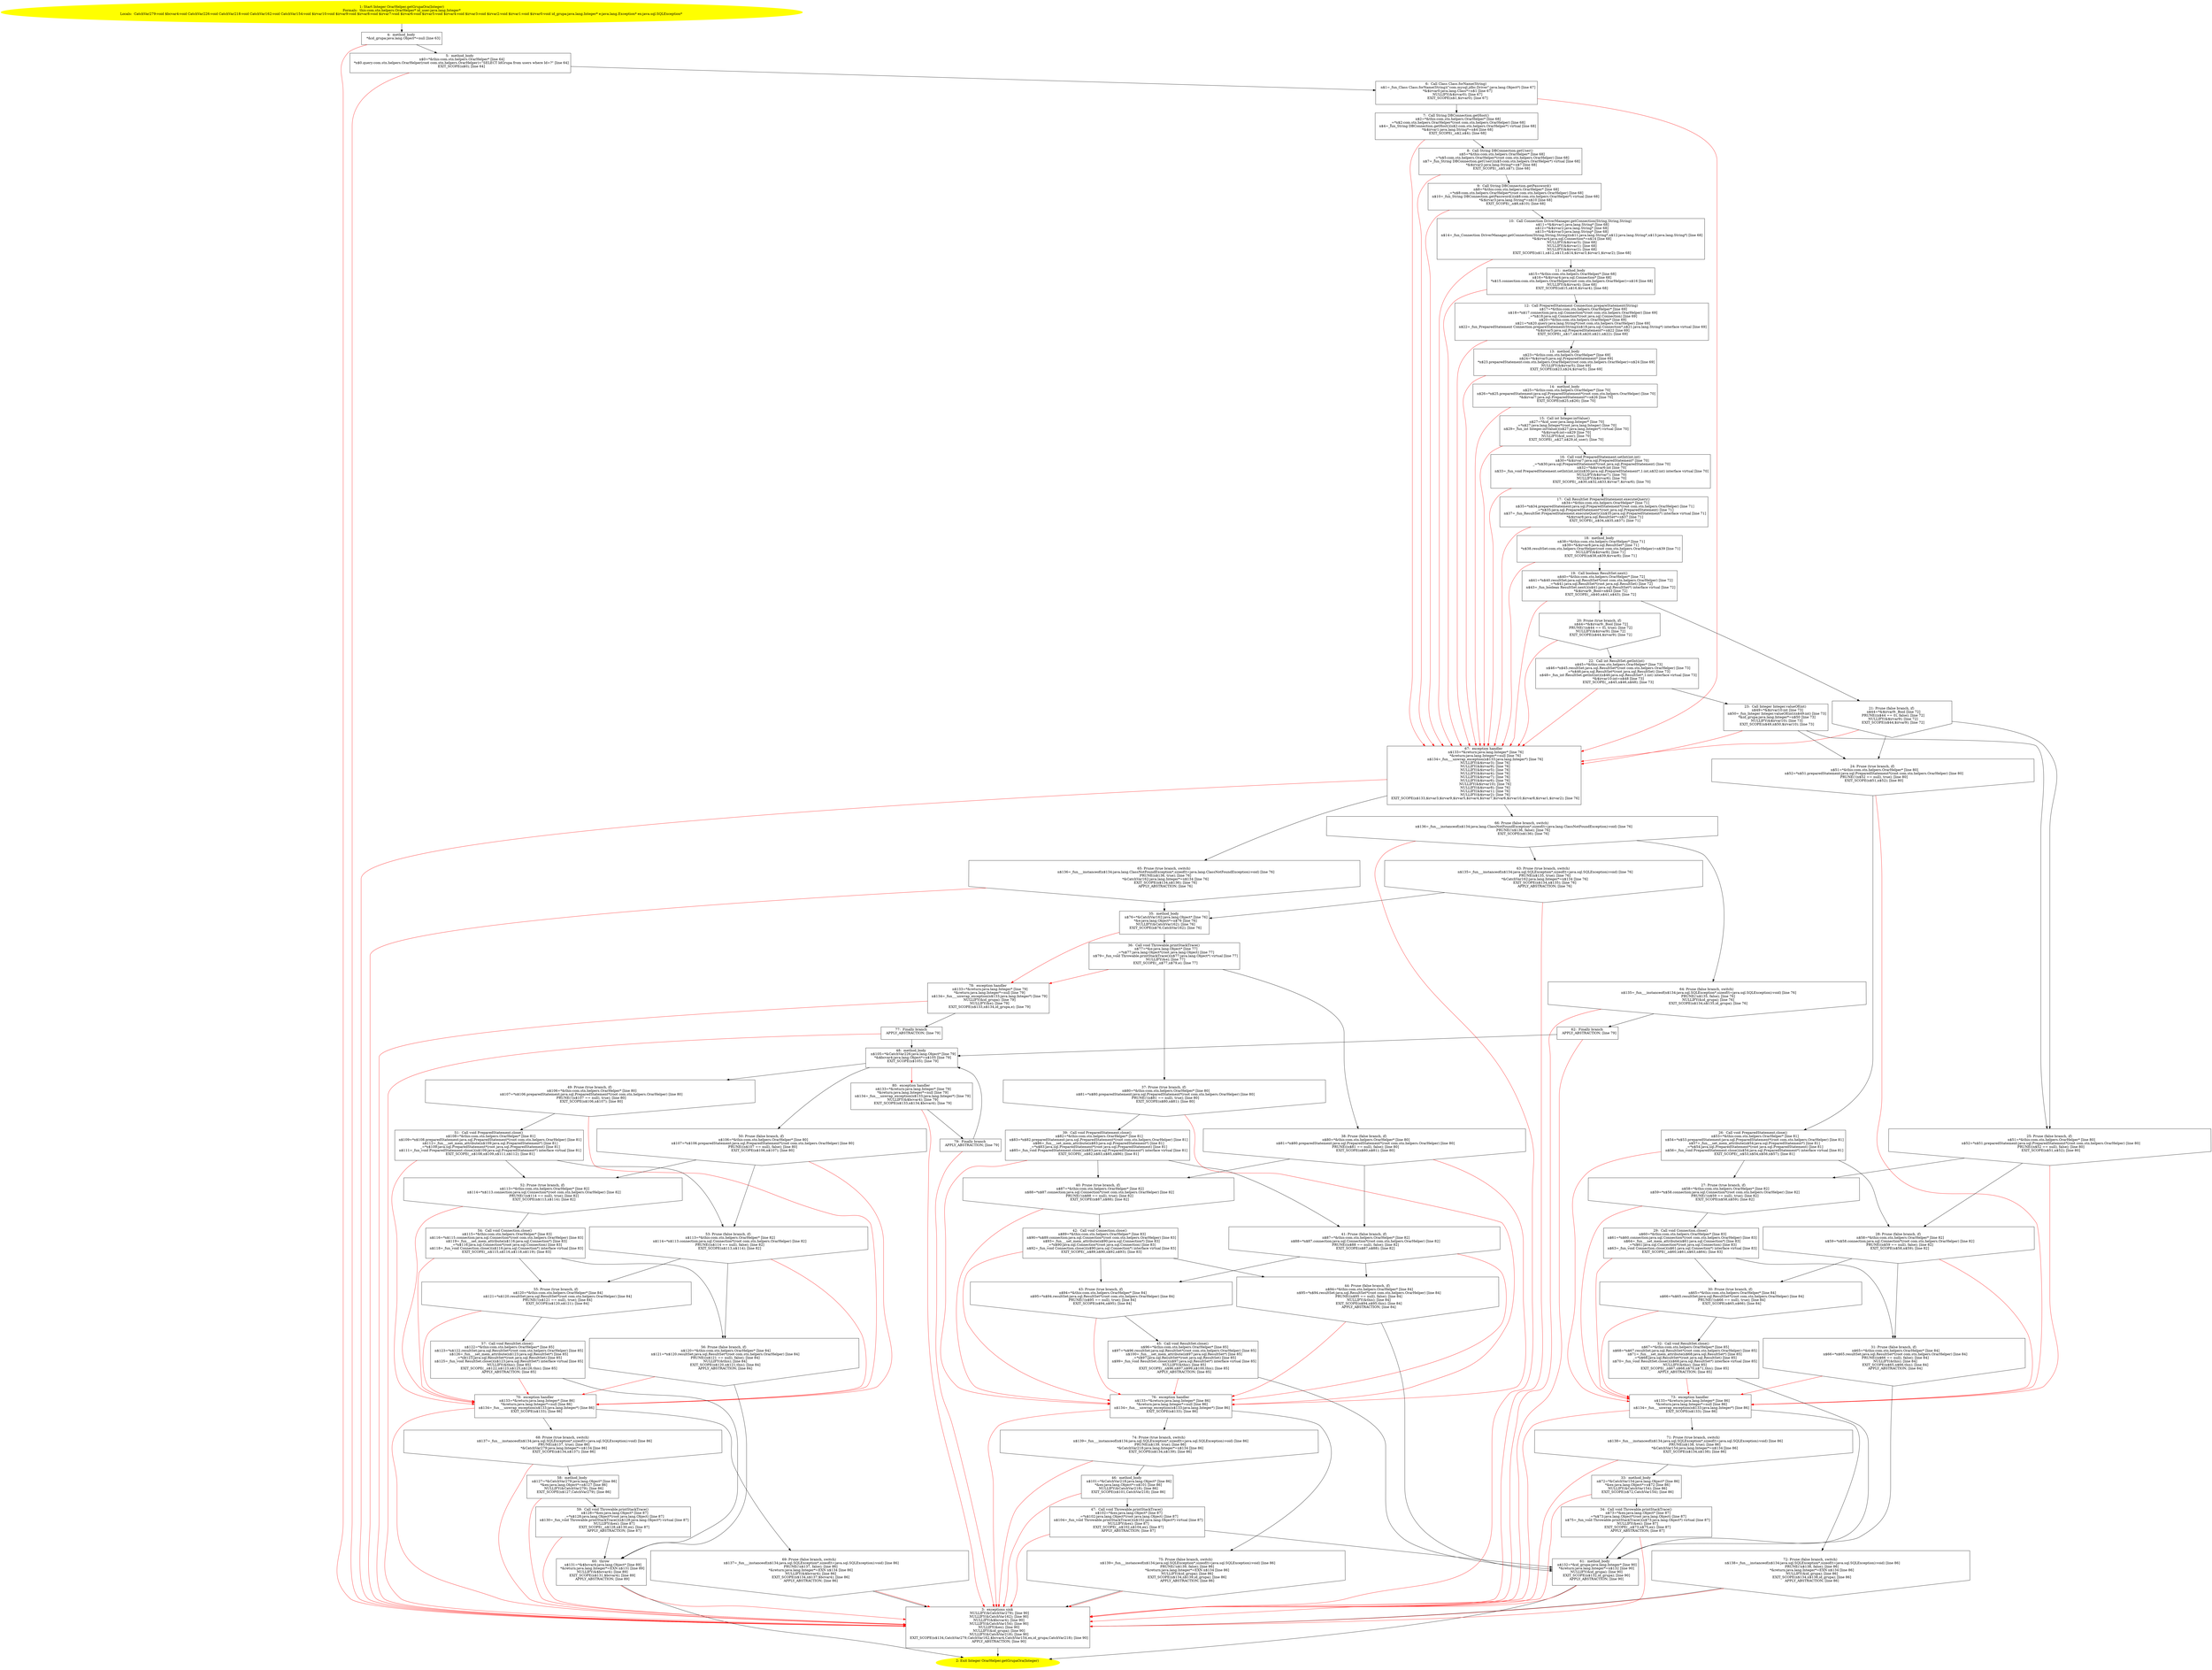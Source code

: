 /* @generated */
digraph cfg {
"com.stn.helpers.OrarHelper.getGrupaOra(java.lang.Integer):java.lang.Integer.cba9dc39366773ec0d8f52dd34b96d34_1" [label="1: Start Integer OrarHelper.getGrupaOra(Integer)\nFormals:  this:com.stn.helpers.OrarHelper* id_user:java.lang.Integer*\nLocals:  CatchVar279:void $bcvar4:void CatchVar226:void CatchVar218:void CatchVar162:void CatchVar154:void $irvar10:void $irvar9:void $irvar8:void $irvar7:void $irvar6:void $irvar5:void $irvar4:void $irvar3:void $irvar2:void $irvar1:void $irvar0:void id_grupa:java.lang.Integer* e:java.lang.Exception* ex:java.sql.SQLException* \n  " color=yellow style=filled]
	

	 "com.stn.helpers.OrarHelper.getGrupaOra(java.lang.Integer):java.lang.Integer.cba9dc39366773ec0d8f52dd34b96d34_1" -> "com.stn.helpers.OrarHelper.getGrupaOra(java.lang.Integer):java.lang.Integer.cba9dc39366773ec0d8f52dd34b96d34_4" ;
"com.stn.helpers.OrarHelper.getGrupaOra(java.lang.Integer):java.lang.Integer.cba9dc39366773ec0d8f52dd34b96d34_2" [label="2: Exit Integer OrarHelper.getGrupaOra(Integer) \n  " color=yellow style=filled]
	

"com.stn.helpers.OrarHelper.getGrupaOra(java.lang.Integer):java.lang.Integer.cba9dc39366773ec0d8f52dd34b96d34_3" [label="3:  exceptions sink \n   NULLIFY(&CatchVar279); [line 90]\n  NULLIFY(&CatchVar162); [line 90]\n  NULLIFY(&$bcvar4); [line 90]\n  NULLIFY(&CatchVar154); [line 90]\n  NULLIFY(&ex); [line 90]\n  NULLIFY(&id_grupa); [line 90]\n  NULLIFY(&CatchVar218); [line 90]\n  EXIT_SCOPE(n$134,CatchVar279,CatchVar162,$bcvar4,CatchVar154,ex,id_grupa,CatchVar218); [line 90]\n  APPLY_ABSTRACTION; [line 90]\n " shape="box"]
	

	 "com.stn.helpers.OrarHelper.getGrupaOra(java.lang.Integer):java.lang.Integer.cba9dc39366773ec0d8f52dd34b96d34_3" -> "com.stn.helpers.OrarHelper.getGrupaOra(java.lang.Integer):java.lang.Integer.cba9dc39366773ec0d8f52dd34b96d34_2" ;
"com.stn.helpers.OrarHelper.getGrupaOra(java.lang.Integer):java.lang.Integer.cba9dc39366773ec0d8f52dd34b96d34_4" [label="4:  method_body \n   *&id_grupa:java.lang.Object*=null [line 63]\n " shape="box"]
	

	 "com.stn.helpers.OrarHelper.getGrupaOra(java.lang.Integer):java.lang.Integer.cba9dc39366773ec0d8f52dd34b96d34_4" -> "com.stn.helpers.OrarHelper.getGrupaOra(java.lang.Integer):java.lang.Integer.cba9dc39366773ec0d8f52dd34b96d34_5" ;
	 "com.stn.helpers.OrarHelper.getGrupaOra(java.lang.Integer):java.lang.Integer.cba9dc39366773ec0d8f52dd34b96d34_4" -> "com.stn.helpers.OrarHelper.getGrupaOra(java.lang.Integer):java.lang.Integer.cba9dc39366773ec0d8f52dd34b96d34_3" [color="red" ];
"com.stn.helpers.OrarHelper.getGrupaOra(java.lang.Integer):java.lang.Integer.cba9dc39366773ec0d8f52dd34b96d34_5" [label="5:  method_body \n   n$0=*&this:com.stn.helpers.OrarHelper* [line 64]\n  *n$0.query:com.stn.helpers.OrarHelper(root com.stn.helpers.OrarHelper)=\"SELECT IdGrupa from users where Id=?\" [line 64]\n  EXIT_SCOPE(n$0); [line 64]\n " shape="box"]
	

	 "com.stn.helpers.OrarHelper.getGrupaOra(java.lang.Integer):java.lang.Integer.cba9dc39366773ec0d8f52dd34b96d34_5" -> "com.stn.helpers.OrarHelper.getGrupaOra(java.lang.Integer):java.lang.Integer.cba9dc39366773ec0d8f52dd34b96d34_6" ;
	 "com.stn.helpers.OrarHelper.getGrupaOra(java.lang.Integer):java.lang.Integer.cba9dc39366773ec0d8f52dd34b96d34_5" -> "com.stn.helpers.OrarHelper.getGrupaOra(java.lang.Integer):java.lang.Integer.cba9dc39366773ec0d8f52dd34b96d34_3" [color="red" ];
"com.stn.helpers.OrarHelper.getGrupaOra(java.lang.Integer):java.lang.Integer.cba9dc39366773ec0d8f52dd34b96d34_6" [label="6:  Call Class Class.forName(String) \n   n$1=_fun_Class Class.forName(String)(\"com.mysql.jdbc.Driver\":java.lang.Object*) [line 67]\n  *&$irvar0:java.lang.Class*=n$1 [line 67]\n  NULLIFY(&$irvar0); [line 67]\n  EXIT_SCOPE(n$1,$irvar0); [line 67]\n " shape="box"]
	

	 "com.stn.helpers.OrarHelper.getGrupaOra(java.lang.Integer):java.lang.Integer.cba9dc39366773ec0d8f52dd34b96d34_6" -> "com.stn.helpers.OrarHelper.getGrupaOra(java.lang.Integer):java.lang.Integer.cba9dc39366773ec0d8f52dd34b96d34_7" ;
	 "com.stn.helpers.OrarHelper.getGrupaOra(java.lang.Integer):java.lang.Integer.cba9dc39366773ec0d8f52dd34b96d34_6" -> "com.stn.helpers.OrarHelper.getGrupaOra(java.lang.Integer):java.lang.Integer.cba9dc39366773ec0d8f52dd34b96d34_67" [color="red" ];
"com.stn.helpers.OrarHelper.getGrupaOra(java.lang.Integer):java.lang.Integer.cba9dc39366773ec0d8f52dd34b96d34_7" [label="7:  Call String DBConnection.getHost() \n   n$2=*&this:com.stn.helpers.OrarHelper* [line 68]\n  _=*n$2:com.stn.helpers.OrarHelper*(root com.stn.helpers.OrarHelper) [line 68]\n  n$4=_fun_String DBConnection.getHost()(n$2:com.stn.helpers.OrarHelper*) virtual [line 68]\n  *&$irvar1:java.lang.String*=n$4 [line 68]\n  EXIT_SCOPE(_,n$2,n$4); [line 68]\n " shape="box"]
	

	 "com.stn.helpers.OrarHelper.getGrupaOra(java.lang.Integer):java.lang.Integer.cba9dc39366773ec0d8f52dd34b96d34_7" -> "com.stn.helpers.OrarHelper.getGrupaOra(java.lang.Integer):java.lang.Integer.cba9dc39366773ec0d8f52dd34b96d34_8" ;
	 "com.stn.helpers.OrarHelper.getGrupaOra(java.lang.Integer):java.lang.Integer.cba9dc39366773ec0d8f52dd34b96d34_7" -> "com.stn.helpers.OrarHelper.getGrupaOra(java.lang.Integer):java.lang.Integer.cba9dc39366773ec0d8f52dd34b96d34_67" [color="red" ];
"com.stn.helpers.OrarHelper.getGrupaOra(java.lang.Integer):java.lang.Integer.cba9dc39366773ec0d8f52dd34b96d34_8" [label="8:  Call String DBConnection.getUser() \n   n$5=*&this:com.stn.helpers.OrarHelper* [line 68]\n  _=*n$5:com.stn.helpers.OrarHelper*(root com.stn.helpers.OrarHelper) [line 68]\n  n$7=_fun_String DBConnection.getUser()(n$5:com.stn.helpers.OrarHelper*) virtual [line 68]\n  *&$irvar2:java.lang.String*=n$7 [line 68]\n  EXIT_SCOPE(_,n$5,n$7); [line 68]\n " shape="box"]
	

	 "com.stn.helpers.OrarHelper.getGrupaOra(java.lang.Integer):java.lang.Integer.cba9dc39366773ec0d8f52dd34b96d34_8" -> "com.stn.helpers.OrarHelper.getGrupaOra(java.lang.Integer):java.lang.Integer.cba9dc39366773ec0d8f52dd34b96d34_9" ;
	 "com.stn.helpers.OrarHelper.getGrupaOra(java.lang.Integer):java.lang.Integer.cba9dc39366773ec0d8f52dd34b96d34_8" -> "com.stn.helpers.OrarHelper.getGrupaOra(java.lang.Integer):java.lang.Integer.cba9dc39366773ec0d8f52dd34b96d34_67" [color="red" ];
"com.stn.helpers.OrarHelper.getGrupaOra(java.lang.Integer):java.lang.Integer.cba9dc39366773ec0d8f52dd34b96d34_9" [label="9:  Call String DBConnection.getPassword() \n   n$8=*&this:com.stn.helpers.OrarHelper* [line 68]\n  _=*n$8:com.stn.helpers.OrarHelper*(root com.stn.helpers.OrarHelper) [line 68]\n  n$10=_fun_String DBConnection.getPassword()(n$8:com.stn.helpers.OrarHelper*) virtual [line 68]\n  *&$irvar3:java.lang.String*=n$10 [line 68]\n  EXIT_SCOPE(_,n$8,n$10); [line 68]\n " shape="box"]
	

	 "com.stn.helpers.OrarHelper.getGrupaOra(java.lang.Integer):java.lang.Integer.cba9dc39366773ec0d8f52dd34b96d34_9" -> "com.stn.helpers.OrarHelper.getGrupaOra(java.lang.Integer):java.lang.Integer.cba9dc39366773ec0d8f52dd34b96d34_10" ;
	 "com.stn.helpers.OrarHelper.getGrupaOra(java.lang.Integer):java.lang.Integer.cba9dc39366773ec0d8f52dd34b96d34_9" -> "com.stn.helpers.OrarHelper.getGrupaOra(java.lang.Integer):java.lang.Integer.cba9dc39366773ec0d8f52dd34b96d34_67" [color="red" ];
"com.stn.helpers.OrarHelper.getGrupaOra(java.lang.Integer):java.lang.Integer.cba9dc39366773ec0d8f52dd34b96d34_10" [label="10:  Call Connection DriverManager.getConnection(String,String,String) \n   n$11=*&$irvar1:java.lang.String* [line 68]\n  n$12=*&$irvar2:java.lang.String* [line 68]\n  n$13=*&$irvar3:java.lang.String* [line 68]\n  n$14=_fun_Connection DriverManager.getConnection(String,String,String)(n$11:java.lang.String*,n$12:java.lang.String*,n$13:java.lang.String*) [line 68]\n  *&$irvar4:java.sql.Connection*=n$14 [line 68]\n  NULLIFY(&$irvar3); [line 68]\n  NULLIFY(&$irvar1); [line 68]\n  NULLIFY(&$irvar2); [line 68]\n  EXIT_SCOPE(n$11,n$12,n$13,n$14,$irvar3,$irvar1,$irvar2); [line 68]\n " shape="box"]
	

	 "com.stn.helpers.OrarHelper.getGrupaOra(java.lang.Integer):java.lang.Integer.cba9dc39366773ec0d8f52dd34b96d34_10" -> "com.stn.helpers.OrarHelper.getGrupaOra(java.lang.Integer):java.lang.Integer.cba9dc39366773ec0d8f52dd34b96d34_11" ;
	 "com.stn.helpers.OrarHelper.getGrupaOra(java.lang.Integer):java.lang.Integer.cba9dc39366773ec0d8f52dd34b96d34_10" -> "com.stn.helpers.OrarHelper.getGrupaOra(java.lang.Integer):java.lang.Integer.cba9dc39366773ec0d8f52dd34b96d34_67" [color="red" ];
"com.stn.helpers.OrarHelper.getGrupaOra(java.lang.Integer):java.lang.Integer.cba9dc39366773ec0d8f52dd34b96d34_11" [label="11:  method_body \n   n$15=*&this:com.stn.helpers.OrarHelper* [line 68]\n  n$16=*&$irvar4:java.sql.Connection* [line 68]\n  *n$15.connection:com.stn.helpers.OrarHelper(root com.stn.helpers.OrarHelper)=n$16 [line 68]\n  NULLIFY(&$irvar4); [line 68]\n  EXIT_SCOPE(n$15,n$16,$irvar4); [line 68]\n " shape="box"]
	

	 "com.stn.helpers.OrarHelper.getGrupaOra(java.lang.Integer):java.lang.Integer.cba9dc39366773ec0d8f52dd34b96d34_11" -> "com.stn.helpers.OrarHelper.getGrupaOra(java.lang.Integer):java.lang.Integer.cba9dc39366773ec0d8f52dd34b96d34_12" ;
	 "com.stn.helpers.OrarHelper.getGrupaOra(java.lang.Integer):java.lang.Integer.cba9dc39366773ec0d8f52dd34b96d34_11" -> "com.stn.helpers.OrarHelper.getGrupaOra(java.lang.Integer):java.lang.Integer.cba9dc39366773ec0d8f52dd34b96d34_67" [color="red" ];
"com.stn.helpers.OrarHelper.getGrupaOra(java.lang.Integer):java.lang.Integer.cba9dc39366773ec0d8f52dd34b96d34_12" [label="12:  Call PreparedStatement Connection.prepareStatement(String) \n   n$17=*&this:com.stn.helpers.OrarHelper* [line 69]\n  n$18=*n$17.connection:java.sql.Connection*(root com.stn.helpers.OrarHelper) [line 69]\n  _=*n$18:java.sql.Connection*(root java.sql.Connection) [line 69]\n  n$20=*&this:com.stn.helpers.OrarHelper* [line 69]\n  n$21=*n$20.query:java.lang.String*(root com.stn.helpers.OrarHelper) [line 69]\n  n$22=_fun_PreparedStatement Connection.prepareStatement(String)(n$18:java.sql.Connection*,n$21:java.lang.String*) interface virtual [line 69]\n  *&$irvar5:java.sql.PreparedStatement*=n$22 [line 69]\n  EXIT_SCOPE(_,n$17,n$18,n$20,n$21,n$22); [line 69]\n " shape="box"]
	

	 "com.stn.helpers.OrarHelper.getGrupaOra(java.lang.Integer):java.lang.Integer.cba9dc39366773ec0d8f52dd34b96d34_12" -> "com.stn.helpers.OrarHelper.getGrupaOra(java.lang.Integer):java.lang.Integer.cba9dc39366773ec0d8f52dd34b96d34_13" ;
	 "com.stn.helpers.OrarHelper.getGrupaOra(java.lang.Integer):java.lang.Integer.cba9dc39366773ec0d8f52dd34b96d34_12" -> "com.stn.helpers.OrarHelper.getGrupaOra(java.lang.Integer):java.lang.Integer.cba9dc39366773ec0d8f52dd34b96d34_67" [color="red" ];
"com.stn.helpers.OrarHelper.getGrupaOra(java.lang.Integer):java.lang.Integer.cba9dc39366773ec0d8f52dd34b96d34_13" [label="13:  method_body \n   n$23=*&this:com.stn.helpers.OrarHelper* [line 69]\n  n$24=*&$irvar5:java.sql.PreparedStatement* [line 69]\n  *n$23.preparedStatement:com.stn.helpers.OrarHelper(root com.stn.helpers.OrarHelper)=n$24 [line 69]\n  NULLIFY(&$irvar5); [line 69]\n  EXIT_SCOPE(n$23,n$24,$irvar5); [line 69]\n " shape="box"]
	

	 "com.stn.helpers.OrarHelper.getGrupaOra(java.lang.Integer):java.lang.Integer.cba9dc39366773ec0d8f52dd34b96d34_13" -> "com.stn.helpers.OrarHelper.getGrupaOra(java.lang.Integer):java.lang.Integer.cba9dc39366773ec0d8f52dd34b96d34_14" ;
	 "com.stn.helpers.OrarHelper.getGrupaOra(java.lang.Integer):java.lang.Integer.cba9dc39366773ec0d8f52dd34b96d34_13" -> "com.stn.helpers.OrarHelper.getGrupaOra(java.lang.Integer):java.lang.Integer.cba9dc39366773ec0d8f52dd34b96d34_67" [color="red" ];
"com.stn.helpers.OrarHelper.getGrupaOra(java.lang.Integer):java.lang.Integer.cba9dc39366773ec0d8f52dd34b96d34_14" [label="14:  method_body \n   n$25=*&this:com.stn.helpers.OrarHelper* [line 70]\n  n$26=*n$25.preparedStatement:java.sql.PreparedStatement*(root com.stn.helpers.OrarHelper) [line 70]\n  *&$irvar7:java.sql.PreparedStatement*=n$26 [line 70]\n  EXIT_SCOPE(n$25,n$26); [line 70]\n " shape="box"]
	

	 "com.stn.helpers.OrarHelper.getGrupaOra(java.lang.Integer):java.lang.Integer.cba9dc39366773ec0d8f52dd34b96d34_14" -> "com.stn.helpers.OrarHelper.getGrupaOra(java.lang.Integer):java.lang.Integer.cba9dc39366773ec0d8f52dd34b96d34_15" ;
	 "com.stn.helpers.OrarHelper.getGrupaOra(java.lang.Integer):java.lang.Integer.cba9dc39366773ec0d8f52dd34b96d34_14" -> "com.stn.helpers.OrarHelper.getGrupaOra(java.lang.Integer):java.lang.Integer.cba9dc39366773ec0d8f52dd34b96d34_67" [color="red" ];
"com.stn.helpers.OrarHelper.getGrupaOra(java.lang.Integer):java.lang.Integer.cba9dc39366773ec0d8f52dd34b96d34_15" [label="15:  Call int Integer.intValue() \n   n$27=*&id_user:java.lang.Integer* [line 70]\n  _=*n$27:java.lang.Integer*(root java.lang.Integer) [line 70]\n  n$29=_fun_int Integer.intValue()(n$27:java.lang.Integer*) virtual [line 70]\n  *&$irvar6:int=n$29 [line 70]\n  NULLIFY(&id_user); [line 70]\n  EXIT_SCOPE(_,n$27,n$29,id_user); [line 70]\n " shape="box"]
	

	 "com.stn.helpers.OrarHelper.getGrupaOra(java.lang.Integer):java.lang.Integer.cba9dc39366773ec0d8f52dd34b96d34_15" -> "com.stn.helpers.OrarHelper.getGrupaOra(java.lang.Integer):java.lang.Integer.cba9dc39366773ec0d8f52dd34b96d34_16" ;
	 "com.stn.helpers.OrarHelper.getGrupaOra(java.lang.Integer):java.lang.Integer.cba9dc39366773ec0d8f52dd34b96d34_15" -> "com.stn.helpers.OrarHelper.getGrupaOra(java.lang.Integer):java.lang.Integer.cba9dc39366773ec0d8f52dd34b96d34_67" [color="red" ];
"com.stn.helpers.OrarHelper.getGrupaOra(java.lang.Integer):java.lang.Integer.cba9dc39366773ec0d8f52dd34b96d34_16" [label="16:  Call void PreparedStatement.setInt(int,int) \n   n$30=*&$irvar7:java.sql.PreparedStatement* [line 70]\n  _=*n$30:java.sql.PreparedStatement*(root java.sql.PreparedStatement) [line 70]\n  n$32=*&$irvar6:int [line 70]\n  n$33=_fun_void PreparedStatement.setInt(int,int)(n$30:java.sql.PreparedStatement*,1:int,n$32:int) interface virtual [line 70]\n  NULLIFY(&$irvar7); [line 70]\n  NULLIFY(&$irvar6); [line 70]\n  EXIT_SCOPE(_,n$30,n$32,n$33,$irvar7,$irvar6); [line 70]\n " shape="box"]
	

	 "com.stn.helpers.OrarHelper.getGrupaOra(java.lang.Integer):java.lang.Integer.cba9dc39366773ec0d8f52dd34b96d34_16" -> "com.stn.helpers.OrarHelper.getGrupaOra(java.lang.Integer):java.lang.Integer.cba9dc39366773ec0d8f52dd34b96d34_17" ;
	 "com.stn.helpers.OrarHelper.getGrupaOra(java.lang.Integer):java.lang.Integer.cba9dc39366773ec0d8f52dd34b96d34_16" -> "com.stn.helpers.OrarHelper.getGrupaOra(java.lang.Integer):java.lang.Integer.cba9dc39366773ec0d8f52dd34b96d34_67" [color="red" ];
"com.stn.helpers.OrarHelper.getGrupaOra(java.lang.Integer):java.lang.Integer.cba9dc39366773ec0d8f52dd34b96d34_17" [label="17:  Call ResultSet PreparedStatement.executeQuery() \n   n$34=*&this:com.stn.helpers.OrarHelper* [line 71]\n  n$35=*n$34.preparedStatement:java.sql.PreparedStatement*(root com.stn.helpers.OrarHelper) [line 71]\n  _=*n$35:java.sql.PreparedStatement*(root java.sql.PreparedStatement) [line 71]\n  n$37=_fun_ResultSet PreparedStatement.executeQuery()(n$35:java.sql.PreparedStatement*) interface virtual [line 71]\n  *&$irvar8:java.sql.ResultSet*=n$37 [line 71]\n  EXIT_SCOPE(_,n$34,n$35,n$37); [line 71]\n " shape="box"]
	

	 "com.stn.helpers.OrarHelper.getGrupaOra(java.lang.Integer):java.lang.Integer.cba9dc39366773ec0d8f52dd34b96d34_17" -> "com.stn.helpers.OrarHelper.getGrupaOra(java.lang.Integer):java.lang.Integer.cba9dc39366773ec0d8f52dd34b96d34_18" ;
	 "com.stn.helpers.OrarHelper.getGrupaOra(java.lang.Integer):java.lang.Integer.cba9dc39366773ec0d8f52dd34b96d34_17" -> "com.stn.helpers.OrarHelper.getGrupaOra(java.lang.Integer):java.lang.Integer.cba9dc39366773ec0d8f52dd34b96d34_67" [color="red" ];
"com.stn.helpers.OrarHelper.getGrupaOra(java.lang.Integer):java.lang.Integer.cba9dc39366773ec0d8f52dd34b96d34_18" [label="18:  method_body \n   n$38=*&this:com.stn.helpers.OrarHelper* [line 71]\n  n$39=*&$irvar8:java.sql.ResultSet* [line 71]\n  *n$38.resultSet:com.stn.helpers.OrarHelper(root com.stn.helpers.OrarHelper)=n$39 [line 71]\n  NULLIFY(&$irvar8); [line 71]\n  EXIT_SCOPE(n$38,n$39,$irvar8); [line 71]\n " shape="box"]
	

	 "com.stn.helpers.OrarHelper.getGrupaOra(java.lang.Integer):java.lang.Integer.cba9dc39366773ec0d8f52dd34b96d34_18" -> "com.stn.helpers.OrarHelper.getGrupaOra(java.lang.Integer):java.lang.Integer.cba9dc39366773ec0d8f52dd34b96d34_19" ;
	 "com.stn.helpers.OrarHelper.getGrupaOra(java.lang.Integer):java.lang.Integer.cba9dc39366773ec0d8f52dd34b96d34_18" -> "com.stn.helpers.OrarHelper.getGrupaOra(java.lang.Integer):java.lang.Integer.cba9dc39366773ec0d8f52dd34b96d34_67" [color="red" ];
"com.stn.helpers.OrarHelper.getGrupaOra(java.lang.Integer):java.lang.Integer.cba9dc39366773ec0d8f52dd34b96d34_19" [label="19:  Call boolean ResultSet.next() \n   n$40=*&this:com.stn.helpers.OrarHelper* [line 72]\n  n$41=*n$40.resultSet:java.sql.ResultSet*(root com.stn.helpers.OrarHelper) [line 72]\n  _=*n$41:java.sql.ResultSet*(root java.sql.ResultSet) [line 72]\n  n$43=_fun_boolean ResultSet.next()(n$41:java.sql.ResultSet*) interface virtual [line 72]\n  *&$irvar9:_Bool=n$43 [line 72]\n  EXIT_SCOPE(_,n$40,n$41,n$43); [line 72]\n " shape="box"]
	

	 "com.stn.helpers.OrarHelper.getGrupaOra(java.lang.Integer):java.lang.Integer.cba9dc39366773ec0d8f52dd34b96d34_19" -> "com.stn.helpers.OrarHelper.getGrupaOra(java.lang.Integer):java.lang.Integer.cba9dc39366773ec0d8f52dd34b96d34_20" ;
	 "com.stn.helpers.OrarHelper.getGrupaOra(java.lang.Integer):java.lang.Integer.cba9dc39366773ec0d8f52dd34b96d34_19" -> "com.stn.helpers.OrarHelper.getGrupaOra(java.lang.Integer):java.lang.Integer.cba9dc39366773ec0d8f52dd34b96d34_21" ;
	 "com.stn.helpers.OrarHelper.getGrupaOra(java.lang.Integer):java.lang.Integer.cba9dc39366773ec0d8f52dd34b96d34_19" -> "com.stn.helpers.OrarHelper.getGrupaOra(java.lang.Integer):java.lang.Integer.cba9dc39366773ec0d8f52dd34b96d34_67" [color="red" ];
"com.stn.helpers.OrarHelper.getGrupaOra(java.lang.Integer):java.lang.Integer.cba9dc39366773ec0d8f52dd34b96d34_20" [label="20: Prune (true branch, if) \n   n$44=*&$irvar9:_Bool [line 72]\n  PRUNE(!(n$44 == 0), true); [line 72]\n  NULLIFY(&$irvar9); [line 72]\n  EXIT_SCOPE(n$44,$irvar9); [line 72]\n " shape="invhouse"]
	

	 "com.stn.helpers.OrarHelper.getGrupaOra(java.lang.Integer):java.lang.Integer.cba9dc39366773ec0d8f52dd34b96d34_20" -> "com.stn.helpers.OrarHelper.getGrupaOra(java.lang.Integer):java.lang.Integer.cba9dc39366773ec0d8f52dd34b96d34_22" ;
	 "com.stn.helpers.OrarHelper.getGrupaOra(java.lang.Integer):java.lang.Integer.cba9dc39366773ec0d8f52dd34b96d34_20" -> "com.stn.helpers.OrarHelper.getGrupaOra(java.lang.Integer):java.lang.Integer.cba9dc39366773ec0d8f52dd34b96d34_67" [color="red" ];
"com.stn.helpers.OrarHelper.getGrupaOra(java.lang.Integer):java.lang.Integer.cba9dc39366773ec0d8f52dd34b96d34_21" [label="21: Prune (false branch, if) \n   n$44=*&$irvar9:_Bool [line 72]\n  PRUNE((n$44 == 0), false); [line 72]\n  NULLIFY(&$irvar9); [line 72]\n  EXIT_SCOPE(n$44,$irvar9); [line 72]\n " shape="invhouse"]
	

	 "com.stn.helpers.OrarHelper.getGrupaOra(java.lang.Integer):java.lang.Integer.cba9dc39366773ec0d8f52dd34b96d34_21" -> "com.stn.helpers.OrarHelper.getGrupaOra(java.lang.Integer):java.lang.Integer.cba9dc39366773ec0d8f52dd34b96d34_24" ;
	 "com.stn.helpers.OrarHelper.getGrupaOra(java.lang.Integer):java.lang.Integer.cba9dc39366773ec0d8f52dd34b96d34_21" -> "com.stn.helpers.OrarHelper.getGrupaOra(java.lang.Integer):java.lang.Integer.cba9dc39366773ec0d8f52dd34b96d34_25" ;
	 "com.stn.helpers.OrarHelper.getGrupaOra(java.lang.Integer):java.lang.Integer.cba9dc39366773ec0d8f52dd34b96d34_21" -> "com.stn.helpers.OrarHelper.getGrupaOra(java.lang.Integer):java.lang.Integer.cba9dc39366773ec0d8f52dd34b96d34_67" [color="red" ];
"com.stn.helpers.OrarHelper.getGrupaOra(java.lang.Integer):java.lang.Integer.cba9dc39366773ec0d8f52dd34b96d34_22" [label="22:  Call int ResultSet.getInt(int) \n   n$45=*&this:com.stn.helpers.OrarHelper* [line 73]\n  n$46=*n$45.resultSet:java.sql.ResultSet*(root com.stn.helpers.OrarHelper) [line 73]\n  _=*n$46:java.sql.ResultSet*(root java.sql.ResultSet) [line 73]\n  n$48=_fun_int ResultSet.getInt(int)(n$46:java.sql.ResultSet*,1:int) interface virtual [line 73]\n  *&$irvar10:int=n$48 [line 73]\n  EXIT_SCOPE(_,n$45,n$46,n$48); [line 73]\n " shape="box"]
	

	 "com.stn.helpers.OrarHelper.getGrupaOra(java.lang.Integer):java.lang.Integer.cba9dc39366773ec0d8f52dd34b96d34_22" -> "com.stn.helpers.OrarHelper.getGrupaOra(java.lang.Integer):java.lang.Integer.cba9dc39366773ec0d8f52dd34b96d34_23" ;
	 "com.stn.helpers.OrarHelper.getGrupaOra(java.lang.Integer):java.lang.Integer.cba9dc39366773ec0d8f52dd34b96d34_22" -> "com.stn.helpers.OrarHelper.getGrupaOra(java.lang.Integer):java.lang.Integer.cba9dc39366773ec0d8f52dd34b96d34_67" [color="red" ];
"com.stn.helpers.OrarHelper.getGrupaOra(java.lang.Integer):java.lang.Integer.cba9dc39366773ec0d8f52dd34b96d34_23" [label="23:  Call Integer Integer.valueOf(int) \n   n$49=*&$irvar10:int [line 73]\n  n$50=_fun_Integer Integer.valueOf(int)(n$49:int) [line 73]\n  *&id_grupa:java.lang.Integer*=n$50 [line 73]\n  NULLIFY(&$irvar10); [line 73]\n  EXIT_SCOPE(n$49,n$50,$irvar10); [line 73]\n " shape="box"]
	

	 "com.stn.helpers.OrarHelper.getGrupaOra(java.lang.Integer):java.lang.Integer.cba9dc39366773ec0d8f52dd34b96d34_23" -> "com.stn.helpers.OrarHelper.getGrupaOra(java.lang.Integer):java.lang.Integer.cba9dc39366773ec0d8f52dd34b96d34_24" ;
	 "com.stn.helpers.OrarHelper.getGrupaOra(java.lang.Integer):java.lang.Integer.cba9dc39366773ec0d8f52dd34b96d34_23" -> "com.stn.helpers.OrarHelper.getGrupaOra(java.lang.Integer):java.lang.Integer.cba9dc39366773ec0d8f52dd34b96d34_25" ;
	 "com.stn.helpers.OrarHelper.getGrupaOra(java.lang.Integer):java.lang.Integer.cba9dc39366773ec0d8f52dd34b96d34_23" -> "com.stn.helpers.OrarHelper.getGrupaOra(java.lang.Integer):java.lang.Integer.cba9dc39366773ec0d8f52dd34b96d34_67" [color="red" ];
"com.stn.helpers.OrarHelper.getGrupaOra(java.lang.Integer):java.lang.Integer.cba9dc39366773ec0d8f52dd34b96d34_24" [label="24: Prune (true branch, if) \n   n$51=*&this:com.stn.helpers.OrarHelper* [line 80]\n  n$52=*n$51.preparedStatement:java.sql.PreparedStatement*(root com.stn.helpers.OrarHelper) [line 80]\n  PRUNE(!(n$52 == null), true); [line 80]\n  EXIT_SCOPE(n$51,n$52); [line 80]\n " shape="invhouse"]
	

	 "com.stn.helpers.OrarHelper.getGrupaOra(java.lang.Integer):java.lang.Integer.cba9dc39366773ec0d8f52dd34b96d34_24" -> "com.stn.helpers.OrarHelper.getGrupaOra(java.lang.Integer):java.lang.Integer.cba9dc39366773ec0d8f52dd34b96d34_26" ;
	 "com.stn.helpers.OrarHelper.getGrupaOra(java.lang.Integer):java.lang.Integer.cba9dc39366773ec0d8f52dd34b96d34_24" -> "com.stn.helpers.OrarHelper.getGrupaOra(java.lang.Integer):java.lang.Integer.cba9dc39366773ec0d8f52dd34b96d34_73" [color="red" ];
"com.stn.helpers.OrarHelper.getGrupaOra(java.lang.Integer):java.lang.Integer.cba9dc39366773ec0d8f52dd34b96d34_25" [label="25: Prune (false branch, if) \n   n$51=*&this:com.stn.helpers.OrarHelper* [line 80]\n  n$52=*n$51.preparedStatement:java.sql.PreparedStatement*(root com.stn.helpers.OrarHelper) [line 80]\n  PRUNE((n$52 == null), false); [line 80]\n  EXIT_SCOPE(n$51,n$52); [line 80]\n " shape="invhouse"]
	

	 "com.stn.helpers.OrarHelper.getGrupaOra(java.lang.Integer):java.lang.Integer.cba9dc39366773ec0d8f52dd34b96d34_25" -> "com.stn.helpers.OrarHelper.getGrupaOra(java.lang.Integer):java.lang.Integer.cba9dc39366773ec0d8f52dd34b96d34_27" ;
	 "com.stn.helpers.OrarHelper.getGrupaOra(java.lang.Integer):java.lang.Integer.cba9dc39366773ec0d8f52dd34b96d34_25" -> "com.stn.helpers.OrarHelper.getGrupaOra(java.lang.Integer):java.lang.Integer.cba9dc39366773ec0d8f52dd34b96d34_28" ;
	 "com.stn.helpers.OrarHelper.getGrupaOra(java.lang.Integer):java.lang.Integer.cba9dc39366773ec0d8f52dd34b96d34_25" -> "com.stn.helpers.OrarHelper.getGrupaOra(java.lang.Integer):java.lang.Integer.cba9dc39366773ec0d8f52dd34b96d34_73" [color="red" ];
"com.stn.helpers.OrarHelper.getGrupaOra(java.lang.Integer):java.lang.Integer.cba9dc39366773ec0d8f52dd34b96d34_26" [label="26:  Call void PreparedStatement.close() \n   n$53=*&this:com.stn.helpers.OrarHelper* [line 81]\n  n$54=*n$53.preparedStatement:java.sql.PreparedStatement*(root com.stn.helpers.OrarHelper) [line 81]\n  n$57=_fun___set_mem_attribute(n$54:java.sql.PreparedStatement*) [line 81]\n  _=*n$54:java.sql.PreparedStatement*(root java.sql.PreparedStatement) [line 81]\n  n$56=_fun_void PreparedStatement.close()(n$54:java.sql.PreparedStatement*) interface virtual [line 81]\n  EXIT_SCOPE(_,n$53,n$54,n$56,n$57); [line 81]\n " shape="box"]
	

	 "com.stn.helpers.OrarHelper.getGrupaOra(java.lang.Integer):java.lang.Integer.cba9dc39366773ec0d8f52dd34b96d34_26" -> "com.stn.helpers.OrarHelper.getGrupaOra(java.lang.Integer):java.lang.Integer.cba9dc39366773ec0d8f52dd34b96d34_27" ;
	 "com.stn.helpers.OrarHelper.getGrupaOra(java.lang.Integer):java.lang.Integer.cba9dc39366773ec0d8f52dd34b96d34_26" -> "com.stn.helpers.OrarHelper.getGrupaOra(java.lang.Integer):java.lang.Integer.cba9dc39366773ec0d8f52dd34b96d34_28" ;
	 "com.stn.helpers.OrarHelper.getGrupaOra(java.lang.Integer):java.lang.Integer.cba9dc39366773ec0d8f52dd34b96d34_26" -> "com.stn.helpers.OrarHelper.getGrupaOra(java.lang.Integer):java.lang.Integer.cba9dc39366773ec0d8f52dd34b96d34_73" [color="red" ];
"com.stn.helpers.OrarHelper.getGrupaOra(java.lang.Integer):java.lang.Integer.cba9dc39366773ec0d8f52dd34b96d34_27" [label="27: Prune (true branch, if) \n   n$58=*&this:com.stn.helpers.OrarHelper* [line 82]\n  n$59=*n$58.connection:java.sql.Connection*(root com.stn.helpers.OrarHelper) [line 82]\n  PRUNE(!(n$59 == null), true); [line 82]\n  EXIT_SCOPE(n$58,n$59); [line 82]\n " shape="invhouse"]
	

	 "com.stn.helpers.OrarHelper.getGrupaOra(java.lang.Integer):java.lang.Integer.cba9dc39366773ec0d8f52dd34b96d34_27" -> "com.stn.helpers.OrarHelper.getGrupaOra(java.lang.Integer):java.lang.Integer.cba9dc39366773ec0d8f52dd34b96d34_29" ;
	 "com.stn.helpers.OrarHelper.getGrupaOra(java.lang.Integer):java.lang.Integer.cba9dc39366773ec0d8f52dd34b96d34_27" -> "com.stn.helpers.OrarHelper.getGrupaOra(java.lang.Integer):java.lang.Integer.cba9dc39366773ec0d8f52dd34b96d34_73" [color="red" ];
"com.stn.helpers.OrarHelper.getGrupaOra(java.lang.Integer):java.lang.Integer.cba9dc39366773ec0d8f52dd34b96d34_28" [label="28: Prune (false branch, if) \n   n$58=*&this:com.stn.helpers.OrarHelper* [line 82]\n  n$59=*n$58.connection:java.sql.Connection*(root com.stn.helpers.OrarHelper) [line 82]\n  PRUNE((n$59 == null), false); [line 82]\n  EXIT_SCOPE(n$58,n$59); [line 82]\n " shape="invhouse"]
	

	 "com.stn.helpers.OrarHelper.getGrupaOra(java.lang.Integer):java.lang.Integer.cba9dc39366773ec0d8f52dd34b96d34_28" -> "com.stn.helpers.OrarHelper.getGrupaOra(java.lang.Integer):java.lang.Integer.cba9dc39366773ec0d8f52dd34b96d34_30" ;
	 "com.stn.helpers.OrarHelper.getGrupaOra(java.lang.Integer):java.lang.Integer.cba9dc39366773ec0d8f52dd34b96d34_28" -> "com.stn.helpers.OrarHelper.getGrupaOra(java.lang.Integer):java.lang.Integer.cba9dc39366773ec0d8f52dd34b96d34_31" ;
	 "com.stn.helpers.OrarHelper.getGrupaOra(java.lang.Integer):java.lang.Integer.cba9dc39366773ec0d8f52dd34b96d34_28" -> "com.stn.helpers.OrarHelper.getGrupaOra(java.lang.Integer):java.lang.Integer.cba9dc39366773ec0d8f52dd34b96d34_73" [color="red" ];
"com.stn.helpers.OrarHelper.getGrupaOra(java.lang.Integer):java.lang.Integer.cba9dc39366773ec0d8f52dd34b96d34_29" [label="29:  Call void Connection.close() \n   n$60=*&this:com.stn.helpers.OrarHelper* [line 83]\n  n$61=*n$60.connection:java.sql.Connection*(root com.stn.helpers.OrarHelper) [line 83]\n  n$64=_fun___set_mem_attribute(n$61:java.sql.Connection*) [line 83]\n  _=*n$61:java.sql.Connection*(root java.sql.Connection) [line 83]\n  n$63=_fun_void Connection.close()(n$61:java.sql.Connection*) interface virtual [line 83]\n  EXIT_SCOPE(_,n$60,n$61,n$63,n$64); [line 83]\n " shape="box"]
	

	 "com.stn.helpers.OrarHelper.getGrupaOra(java.lang.Integer):java.lang.Integer.cba9dc39366773ec0d8f52dd34b96d34_29" -> "com.stn.helpers.OrarHelper.getGrupaOra(java.lang.Integer):java.lang.Integer.cba9dc39366773ec0d8f52dd34b96d34_30" ;
	 "com.stn.helpers.OrarHelper.getGrupaOra(java.lang.Integer):java.lang.Integer.cba9dc39366773ec0d8f52dd34b96d34_29" -> "com.stn.helpers.OrarHelper.getGrupaOra(java.lang.Integer):java.lang.Integer.cba9dc39366773ec0d8f52dd34b96d34_31" ;
	 "com.stn.helpers.OrarHelper.getGrupaOra(java.lang.Integer):java.lang.Integer.cba9dc39366773ec0d8f52dd34b96d34_29" -> "com.stn.helpers.OrarHelper.getGrupaOra(java.lang.Integer):java.lang.Integer.cba9dc39366773ec0d8f52dd34b96d34_73" [color="red" ];
"com.stn.helpers.OrarHelper.getGrupaOra(java.lang.Integer):java.lang.Integer.cba9dc39366773ec0d8f52dd34b96d34_30" [label="30: Prune (true branch, if) \n   n$65=*&this:com.stn.helpers.OrarHelper* [line 84]\n  n$66=*n$65.resultSet:java.sql.ResultSet*(root com.stn.helpers.OrarHelper) [line 84]\n  PRUNE(!(n$66 == null), true); [line 84]\n  EXIT_SCOPE(n$65,n$66); [line 84]\n " shape="invhouse"]
	

	 "com.stn.helpers.OrarHelper.getGrupaOra(java.lang.Integer):java.lang.Integer.cba9dc39366773ec0d8f52dd34b96d34_30" -> "com.stn.helpers.OrarHelper.getGrupaOra(java.lang.Integer):java.lang.Integer.cba9dc39366773ec0d8f52dd34b96d34_32" ;
	 "com.stn.helpers.OrarHelper.getGrupaOra(java.lang.Integer):java.lang.Integer.cba9dc39366773ec0d8f52dd34b96d34_30" -> "com.stn.helpers.OrarHelper.getGrupaOra(java.lang.Integer):java.lang.Integer.cba9dc39366773ec0d8f52dd34b96d34_73" [color="red" ];
"com.stn.helpers.OrarHelper.getGrupaOra(java.lang.Integer):java.lang.Integer.cba9dc39366773ec0d8f52dd34b96d34_31" [label="31: Prune (false branch, if) \n   n$65=*&this:com.stn.helpers.OrarHelper* [line 84]\n  n$66=*n$65.resultSet:java.sql.ResultSet*(root com.stn.helpers.OrarHelper) [line 84]\n  PRUNE((n$66 == null), false); [line 84]\n  NULLIFY(&this); [line 84]\n  EXIT_SCOPE(n$65,n$66,this); [line 84]\n  APPLY_ABSTRACTION; [line 84]\n " shape="invhouse"]
	

	 "com.stn.helpers.OrarHelper.getGrupaOra(java.lang.Integer):java.lang.Integer.cba9dc39366773ec0d8f52dd34b96d34_31" -> "com.stn.helpers.OrarHelper.getGrupaOra(java.lang.Integer):java.lang.Integer.cba9dc39366773ec0d8f52dd34b96d34_61" ;
	 "com.stn.helpers.OrarHelper.getGrupaOra(java.lang.Integer):java.lang.Integer.cba9dc39366773ec0d8f52dd34b96d34_31" -> "com.stn.helpers.OrarHelper.getGrupaOra(java.lang.Integer):java.lang.Integer.cba9dc39366773ec0d8f52dd34b96d34_73" [color="red" ];
"com.stn.helpers.OrarHelper.getGrupaOra(java.lang.Integer):java.lang.Integer.cba9dc39366773ec0d8f52dd34b96d34_32" [label="32:  Call void ResultSet.close() \n   n$67=*&this:com.stn.helpers.OrarHelper* [line 85]\n  n$68=*n$67.resultSet:java.sql.ResultSet*(root com.stn.helpers.OrarHelper) [line 85]\n  n$71=_fun___set_mem_attribute(n$68:java.sql.ResultSet*) [line 85]\n  _=*n$68:java.sql.ResultSet*(root java.sql.ResultSet) [line 85]\n  n$70=_fun_void ResultSet.close()(n$68:java.sql.ResultSet*) interface virtual [line 85]\n  NULLIFY(&this); [line 85]\n  EXIT_SCOPE(_,n$67,n$68,n$70,n$71,this); [line 85]\n  APPLY_ABSTRACTION; [line 85]\n " shape="box"]
	

	 "com.stn.helpers.OrarHelper.getGrupaOra(java.lang.Integer):java.lang.Integer.cba9dc39366773ec0d8f52dd34b96d34_32" -> "com.stn.helpers.OrarHelper.getGrupaOra(java.lang.Integer):java.lang.Integer.cba9dc39366773ec0d8f52dd34b96d34_61" ;
	 "com.stn.helpers.OrarHelper.getGrupaOra(java.lang.Integer):java.lang.Integer.cba9dc39366773ec0d8f52dd34b96d34_32" -> "com.stn.helpers.OrarHelper.getGrupaOra(java.lang.Integer):java.lang.Integer.cba9dc39366773ec0d8f52dd34b96d34_73" [color="red" ];
"com.stn.helpers.OrarHelper.getGrupaOra(java.lang.Integer):java.lang.Integer.cba9dc39366773ec0d8f52dd34b96d34_33" [label="33:  method_body \n   n$72=*&CatchVar154:java.lang.Object* [line 86]\n  *&ex:java.lang.Object*=n$72 [line 86]\n  NULLIFY(&CatchVar154); [line 86]\n  EXIT_SCOPE(n$72,CatchVar154); [line 86]\n " shape="box"]
	

	 "com.stn.helpers.OrarHelper.getGrupaOra(java.lang.Integer):java.lang.Integer.cba9dc39366773ec0d8f52dd34b96d34_33" -> "com.stn.helpers.OrarHelper.getGrupaOra(java.lang.Integer):java.lang.Integer.cba9dc39366773ec0d8f52dd34b96d34_34" ;
	 "com.stn.helpers.OrarHelper.getGrupaOra(java.lang.Integer):java.lang.Integer.cba9dc39366773ec0d8f52dd34b96d34_33" -> "com.stn.helpers.OrarHelper.getGrupaOra(java.lang.Integer):java.lang.Integer.cba9dc39366773ec0d8f52dd34b96d34_3" [color="red" ];
"com.stn.helpers.OrarHelper.getGrupaOra(java.lang.Integer):java.lang.Integer.cba9dc39366773ec0d8f52dd34b96d34_34" [label="34:  Call void Throwable.printStackTrace() \n   n$73=*&ex:java.lang.Object* [line 87]\n  _=*n$73:java.lang.Object*(root java.lang.Object) [line 87]\n  n$75=_fun_void Throwable.printStackTrace()(n$73:java.lang.Object*) virtual [line 87]\n  NULLIFY(&ex); [line 87]\n  EXIT_SCOPE(_,n$73,n$75,ex); [line 87]\n  APPLY_ABSTRACTION; [line 87]\n " shape="box"]
	

	 "com.stn.helpers.OrarHelper.getGrupaOra(java.lang.Integer):java.lang.Integer.cba9dc39366773ec0d8f52dd34b96d34_34" -> "com.stn.helpers.OrarHelper.getGrupaOra(java.lang.Integer):java.lang.Integer.cba9dc39366773ec0d8f52dd34b96d34_61" ;
	 "com.stn.helpers.OrarHelper.getGrupaOra(java.lang.Integer):java.lang.Integer.cba9dc39366773ec0d8f52dd34b96d34_34" -> "com.stn.helpers.OrarHelper.getGrupaOra(java.lang.Integer):java.lang.Integer.cba9dc39366773ec0d8f52dd34b96d34_3" [color="red" ];
"com.stn.helpers.OrarHelper.getGrupaOra(java.lang.Integer):java.lang.Integer.cba9dc39366773ec0d8f52dd34b96d34_35" [label="35:  method_body \n   n$76=*&CatchVar162:java.lang.Object* [line 76]\n  *&e:java.lang.Object*=n$76 [line 76]\n  NULLIFY(&CatchVar162); [line 76]\n  EXIT_SCOPE(n$76,CatchVar162); [line 76]\n " shape="box"]
	

	 "com.stn.helpers.OrarHelper.getGrupaOra(java.lang.Integer):java.lang.Integer.cba9dc39366773ec0d8f52dd34b96d34_35" -> "com.stn.helpers.OrarHelper.getGrupaOra(java.lang.Integer):java.lang.Integer.cba9dc39366773ec0d8f52dd34b96d34_36" ;
	 "com.stn.helpers.OrarHelper.getGrupaOra(java.lang.Integer):java.lang.Integer.cba9dc39366773ec0d8f52dd34b96d34_35" -> "com.stn.helpers.OrarHelper.getGrupaOra(java.lang.Integer):java.lang.Integer.cba9dc39366773ec0d8f52dd34b96d34_78" [color="red" ];
"com.stn.helpers.OrarHelper.getGrupaOra(java.lang.Integer):java.lang.Integer.cba9dc39366773ec0d8f52dd34b96d34_36" [label="36:  Call void Throwable.printStackTrace() \n   n$77=*&e:java.lang.Object* [line 77]\n  _=*n$77:java.lang.Object*(root java.lang.Object) [line 77]\n  n$79=_fun_void Throwable.printStackTrace()(n$77:java.lang.Object*) virtual [line 77]\n  NULLIFY(&e); [line 77]\n  EXIT_SCOPE(_,n$77,n$79,e); [line 77]\n " shape="box"]
	

	 "com.stn.helpers.OrarHelper.getGrupaOra(java.lang.Integer):java.lang.Integer.cba9dc39366773ec0d8f52dd34b96d34_36" -> "com.stn.helpers.OrarHelper.getGrupaOra(java.lang.Integer):java.lang.Integer.cba9dc39366773ec0d8f52dd34b96d34_37" ;
	 "com.stn.helpers.OrarHelper.getGrupaOra(java.lang.Integer):java.lang.Integer.cba9dc39366773ec0d8f52dd34b96d34_36" -> "com.stn.helpers.OrarHelper.getGrupaOra(java.lang.Integer):java.lang.Integer.cba9dc39366773ec0d8f52dd34b96d34_38" ;
	 "com.stn.helpers.OrarHelper.getGrupaOra(java.lang.Integer):java.lang.Integer.cba9dc39366773ec0d8f52dd34b96d34_36" -> "com.stn.helpers.OrarHelper.getGrupaOra(java.lang.Integer):java.lang.Integer.cba9dc39366773ec0d8f52dd34b96d34_78" [color="red" ];
"com.stn.helpers.OrarHelper.getGrupaOra(java.lang.Integer):java.lang.Integer.cba9dc39366773ec0d8f52dd34b96d34_37" [label="37: Prune (true branch, if) \n   n$80=*&this:com.stn.helpers.OrarHelper* [line 80]\n  n$81=*n$80.preparedStatement:java.sql.PreparedStatement*(root com.stn.helpers.OrarHelper) [line 80]\n  PRUNE(!(n$81 == null), true); [line 80]\n  EXIT_SCOPE(n$80,n$81); [line 80]\n " shape="invhouse"]
	

	 "com.stn.helpers.OrarHelper.getGrupaOra(java.lang.Integer):java.lang.Integer.cba9dc39366773ec0d8f52dd34b96d34_37" -> "com.stn.helpers.OrarHelper.getGrupaOra(java.lang.Integer):java.lang.Integer.cba9dc39366773ec0d8f52dd34b96d34_39" ;
	 "com.stn.helpers.OrarHelper.getGrupaOra(java.lang.Integer):java.lang.Integer.cba9dc39366773ec0d8f52dd34b96d34_37" -> "com.stn.helpers.OrarHelper.getGrupaOra(java.lang.Integer):java.lang.Integer.cba9dc39366773ec0d8f52dd34b96d34_76" [color="red" ];
"com.stn.helpers.OrarHelper.getGrupaOra(java.lang.Integer):java.lang.Integer.cba9dc39366773ec0d8f52dd34b96d34_38" [label="38: Prune (false branch, if) \n   n$80=*&this:com.stn.helpers.OrarHelper* [line 80]\n  n$81=*n$80.preparedStatement:java.sql.PreparedStatement*(root com.stn.helpers.OrarHelper) [line 80]\n  PRUNE((n$81 == null), false); [line 80]\n  EXIT_SCOPE(n$80,n$81); [line 80]\n " shape="invhouse"]
	

	 "com.stn.helpers.OrarHelper.getGrupaOra(java.lang.Integer):java.lang.Integer.cba9dc39366773ec0d8f52dd34b96d34_38" -> "com.stn.helpers.OrarHelper.getGrupaOra(java.lang.Integer):java.lang.Integer.cba9dc39366773ec0d8f52dd34b96d34_40" ;
	 "com.stn.helpers.OrarHelper.getGrupaOra(java.lang.Integer):java.lang.Integer.cba9dc39366773ec0d8f52dd34b96d34_38" -> "com.stn.helpers.OrarHelper.getGrupaOra(java.lang.Integer):java.lang.Integer.cba9dc39366773ec0d8f52dd34b96d34_41" ;
	 "com.stn.helpers.OrarHelper.getGrupaOra(java.lang.Integer):java.lang.Integer.cba9dc39366773ec0d8f52dd34b96d34_38" -> "com.stn.helpers.OrarHelper.getGrupaOra(java.lang.Integer):java.lang.Integer.cba9dc39366773ec0d8f52dd34b96d34_76" [color="red" ];
"com.stn.helpers.OrarHelper.getGrupaOra(java.lang.Integer):java.lang.Integer.cba9dc39366773ec0d8f52dd34b96d34_39" [label="39:  Call void PreparedStatement.close() \n   n$82=*&this:com.stn.helpers.OrarHelper* [line 81]\n  n$83=*n$82.preparedStatement:java.sql.PreparedStatement*(root com.stn.helpers.OrarHelper) [line 81]\n  n$86=_fun___set_mem_attribute(n$83:java.sql.PreparedStatement*) [line 81]\n  _=*n$83:java.sql.PreparedStatement*(root java.sql.PreparedStatement) [line 81]\n  n$85=_fun_void PreparedStatement.close()(n$83:java.sql.PreparedStatement*) interface virtual [line 81]\n  EXIT_SCOPE(_,n$82,n$83,n$85,n$86); [line 81]\n " shape="box"]
	

	 "com.stn.helpers.OrarHelper.getGrupaOra(java.lang.Integer):java.lang.Integer.cba9dc39366773ec0d8f52dd34b96d34_39" -> "com.stn.helpers.OrarHelper.getGrupaOra(java.lang.Integer):java.lang.Integer.cba9dc39366773ec0d8f52dd34b96d34_40" ;
	 "com.stn.helpers.OrarHelper.getGrupaOra(java.lang.Integer):java.lang.Integer.cba9dc39366773ec0d8f52dd34b96d34_39" -> "com.stn.helpers.OrarHelper.getGrupaOra(java.lang.Integer):java.lang.Integer.cba9dc39366773ec0d8f52dd34b96d34_41" ;
	 "com.stn.helpers.OrarHelper.getGrupaOra(java.lang.Integer):java.lang.Integer.cba9dc39366773ec0d8f52dd34b96d34_39" -> "com.stn.helpers.OrarHelper.getGrupaOra(java.lang.Integer):java.lang.Integer.cba9dc39366773ec0d8f52dd34b96d34_76" [color="red" ];
"com.stn.helpers.OrarHelper.getGrupaOra(java.lang.Integer):java.lang.Integer.cba9dc39366773ec0d8f52dd34b96d34_40" [label="40: Prune (true branch, if) \n   n$87=*&this:com.stn.helpers.OrarHelper* [line 82]\n  n$88=*n$87.connection:java.sql.Connection*(root com.stn.helpers.OrarHelper) [line 82]\n  PRUNE(!(n$88 == null), true); [line 82]\n  EXIT_SCOPE(n$87,n$88); [line 82]\n " shape="invhouse"]
	

	 "com.stn.helpers.OrarHelper.getGrupaOra(java.lang.Integer):java.lang.Integer.cba9dc39366773ec0d8f52dd34b96d34_40" -> "com.stn.helpers.OrarHelper.getGrupaOra(java.lang.Integer):java.lang.Integer.cba9dc39366773ec0d8f52dd34b96d34_42" ;
	 "com.stn.helpers.OrarHelper.getGrupaOra(java.lang.Integer):java.lang.Integer.cba9dc39366773ec0d8f52dd34b96d34_40" -> "com.stn.helpers.OrarHelper.getGrupaOra(java.lang.Integer):java.lang.Integer.cba9dc39366773ec0d8f52dd34b96d34_76" [color="red" ];
"com.stn.helpers.OrarHelper.getGrupaOra(java.lang.Integer):java.lang.Integer.cba9dc39366773ec0d8f52dd34b96d34_41" [label="41: Prune (false branch, if) \n   n$87=*&this:com.stn.helpers.OrarHelper* [line 82]\n  n$88=*n$87.connection:java.sql.Connection*(root com.stn.helpers.OrarHelper) [line 82]\n  PRUNE((n$88 == null), false); [line 82]\n  EXIT_SCOPE(n$87,n$88); [line 82]\n " shape="invhouse"]
	

	 "com.stn.helpers.OrarHelper.getGrupaOra(java.lang.Integer):java.lang.Integer.cba9dc39366773ec0d8f52dd34b96d34_41" -> "com.stn.helpers.OrarHelper.getGrupaOra(java.lang.Integer):java.lang.Integer.cba9dc39366773ec0d8f52dd34b96d34_43" ;
	 "com.stn.helpers.OrarHelper.getGrupaOra(java.lang.Integer):java.lang.Integer.cba9dc39366773ec0d8f52dd34b96d34_41" -> "com.stn.helpers.OrarHelper.getGrupaOra(java.lang.Integer):java.lang.Integer.cba9dc39366773ec0d8f52dd34b96d34_44" ;
	 "com.stn.helpers.OrarHelper.getGrupaOra(java.lang.Integer):java.lang.Integer.cba9dc39366773ec0d8f52dd34b96d34_41" -> "com.stn.helpers.OrarHelper.getGrupaOra(java.lang.Integer):java.lang.Integer.cba9dc39366773ec0d8f52dd34b96d34_76" [color="red" ];
"com.stn.helpers.OrarHelper.getGrupaOra(java.lang.Integer):java.lang.Integer.cba9dc39366773ec0d8f52dd34b96d34_42" [label="42:  Call void Connection.close() \n   n$89=*&this:com.stn.helpers.OrarHelper* [line 83]\n  n$90=*n$89.connection:java.sql.Connection*(root com.stn.helpers.OrarHelper) [line 83]\n  n$93=_fun___set_mem_attribute(n$90:java.sql.Connection*) [line 83]\n  _=*n$90:java.sql.Connection*(root java.sql.Connection) [line 83]\n  n$92=_fun_void Connection.close()(n$90:java.sql.Connection*) interface virtual [line 83]\n  EXIT_SCOPE(_,n$89,n$90,n$92,n$93); [line 83]\n " shape="box"]
	

	 "com.stn.helpers.OrarHelper.getGrupaOra(java.lang.Integer):java.lang.Integer.cba9dc39366773ec0d8f52dd34b96d34_42" -> "com.stn.helpers.OrarHelper.getGrupaOra(java.lang.Integer):java.lang.Integer.cba9dc39366773ec0d8f52dd34b96d34_43" ;
	 "com.stn.helpers.OrarHelper.getGrupaOra(java.lang.Integer):java.lang.Integer.cba9dc39366773ec0d8f52dd34b96d34_42" -> "com.stn.helpers.OrarHelper.getGrupaOra(java.lang.Integer):java.lang.Integer.cba9dc39366773ec0d8f52dd34b96d34_44" ;
	 "com.stn.helpers.OrarHelper.getGrupaOra(java.lang.Integer):java.lang.Integer.cba9dc39366773ec0d8f52dd34b96d34_42" -> "com.stn.helpers.OrarHelper.getGrupaOra(java.lang.Integer):java.lang.Integer.cba9dc39366773ec0d8f52dd34b96d34_76" [color="red" ];
"com.stn.helpers.OrarHelper.getGrupaOra(java.lang.Integer):java.lang.Integer.cba9dc39366773ec0d8f52dd34b96d34_43" [label="43: Prune (true branch, if) \n   n$94=*&this:com.stn.helpers.OrarHelper* [line 84]\n  n$95=*n$94.resultSet:java.sql.ResultSet*(root com.stn.helpers.OrarHelper) [line 84]\n  PRUNE(!(n$95 == null), true); [line 84]\n  EXIT_SCOPE(n$94,n$95); [line 84]\n " shape="invhouse"]
	

	 "com.stn.helpers.OrarHelper.getGrupaOra(java.lang.Integer):java.lang.Integer.cba9dc39366773ec0d8f52dd34b96d34_43" -> "com.stn.helpers.OrarHelper.getGrupaOra(java.lang.Integer):java.lang.Integer.cba9dc39366773ec0d8f52dd34b96d34_45" ;
	 "com.stn.helpers.OrarHelper.getGrupaOra(java.lang.Integer):java.lang.Integer.cba9dc39366773ec0d8f52dd34b96d34_43" -> "com.stn.helpers.OrarHelper.getGrupaOra(java.lang.Integer):java.lang.Integer.cba9dc39366773ec0d8f52dd34b96d34_76" [color="red" ];
"com.stn.helpers.OrarHelper.getGrupaOra(java.lang.Integer):java.lang.Integer.cba9dc39366773ec0d8f52dd34b96d34_44" [label="44: Prune (false branch, if) \n   n$94=*&this:com.stn.helpers.OrarHelper* [line 84]\n  n$95=*n$94.resultSet:java.sql.ResultSet*(root com.stn.helpers.OrarHelper) [line 84]\n  PRUNE((n$95 == null), false); [line 84]\n  NULLIFY(&this); [line 84]\n  EXIT_SCOPE(n$94,n$95,this); [line 84]\n  APPLY_ABSTRACTION; [line 84]\n " shape="invhouse"]
	

	 "com.stn.helpers.OrarHelper.getGrupaOra(java.lang.Integer):java.lang.Integer.cba9dc39366773ec0d8f52dd34b96d34_44" -> "com.stn.helpers.OrarHelper.getGrupaOra(java.lang.Integer):java.lang.Integer.cba9dc39366773ec0d8f52dd34b96d34_61" ;
	 "com.stn.helpers.OrarHelper.getGrupaOra(java.lang.Integer):java.lang.Integer.cba9dc39366773ec0d8f52dd34b96d34_44" -> "com.stn.helpers.OrarHelper.getGrupaOra(java.lang.Integer):java.lang.Integer.cba9dc39366773ec0d8f52dd34b96d34_76" [color="red" ];
"com.stn.helpers.OrarHelper.getGrupaOra(java.lang.Integer):java.lang.Integer.cba9dc39366773ec0d8f52dd34b96d34_45" [label="45:  Call void ResultSet.close() \n   n$96=*&this:com.stn.helpers.OrarHelper* [line 85]\n  n$97=*n$96.resultSet:java.sql.ResultSet*(root com.stn.helpers.OrarHelper) [line 85]\n  n$100=_fun___set_mem_attribute(n$97:java.sql.ResultSet*) [line 85]\n  _=*n$97:java.sql.ResultSet*(root java.sql.ResultSet) [line 85]\n  n$99=_fun_void ResultSet.close()(n$97:java.sql.ResultSet*) interface virtual [line 85]\n  NULLIFY(&this); [line 85]\n  EXIT_SCOPE(_,n$96,n$97,n$99,n$100,this); [line 85]\n  APPLY_ABSTRACTION; [line 85]\n " shape="box"]
	

	 "com.stn.helpers.OrarHelper.getGrupaOra(java.lang.Integer):java.lang.Integer.cba9dc39366773ec0d8f52dd34b96d34_45" -> "com.stn.helpers.OrarHelper.getGrupaOra(java.lang.Integer):java.lang.Integer.cba9dc39366773ec0d8f52dd34b96d34_61" ;
	 "com.stn.helpers.OrarHelper.getGrupaOra(java.lang.Integer):java.lang.Integer.cba9dc39366773ec0d8f52dd34b96d34_45" -> "com.stn.helpers.OrarHelper.getGrupaOra(java.lang.Integer):java.lang.Integer.cba9dc39366773ec0d8f52dd34b96d34_76" [color="red" ];
"com.stn.helpers.OrarHelper.getGrupaOra(java.lang.Integer):java.lang.Integer.cba9dc39366773ec0d8f52dd34b96d34_46" [label="46:  method_body \n   n$101=*&CatchVar218:java.lang.Object* [line 86]\n  *&ex:java.lang.Object*=n$101 [line 86]\n  NULLIFY(&CatchVar218); [line 86]\n  EXIT_SCOPE(n$101,CatchVar218); [line 86]\n " shape="box"]
	

	 "com.stn.helpers.OrarHelper.getGrupaOra(java.lang.Integer):java.lang.Integer.cba9dc39366773ec0d8f52dd34b96d34_46" -> "com.stn.helpers.OrarHelper.getGrupaOra(java.lang.Integer):java.lang.Integer.cba9dc39366773ec0d8f52dd34b96d34_47" ;
	 "com.stn.helpers.OrarHelper.getGrupaOra(java.lang.Integer):java.lang.Integer.cba9dc39366773ec0d8f52dd34b96d34_46" -> "com.stn.helpers.OrarHelper.getGrupaOra(java.lang.Integer):java.lang.Integer.cba9dc39366773ec0d8f52dd34b96d34_3" [color="red" ];
"com.stn.helpers.OrarHelper.getGrupaOra(java.lang.Integer):java.lang.Integer.cba9dc39366773ec0d8f52dd34b96d34_47" [label="47:  Call void Throwable.printStackTrace() \n   n$102=*&ex:java.lang.Object* [line 87]\n  _=*n$102:java.lang.Object*(root java.lang.Object) [line 87]\n  n$104=_fun_void Throwable.printStackTrace()(n$102:java.lang.Object*) virtual [line 87]\n  NULLIFY(&ex); [line 87]\n  EXIT_SCOPE(_,n$102,n$104,ex); [line 87]\n  APPLY_ABSTRACTION; [line 87]\n " shape="box"]
	

	 "com.stn.helpers.OrarHelper.getGrupaOra(java.lang.Integer):java.lang.Integer.cba9dc39366773ec0d8f52dd34b96d34_47" -> "com.stn.helpers.OrarHelper.getGrupaOra(java.lang.Integer):java.lang.Integer.cba9dc39366773ec0d8f52dd34b96d34_61" ;
	 "com.stn.helpers.OrarHelper.getGrupaOra(java.lang.Integer):java.lang.Integer.cba9dc39366773ec0d8f52dd34b96d34_47" -> "com.stn.helpers.OrarHelper.getGrupaOra(java.lang.Integer):java.lang.Integer.cba9dc39366773ec0d8f52dd34b96d34_3" [color="red" ];
"com.stn.helpers.OrarHelper.getGrupaOra(java.lang.Integer):java.lang.Integer.cba9dc39366773ec0d8f52dd34b96d34_48" [label="48:  method_body \n   n$105=*&CatchVar226:java.lang.Object* [line 79]\n  *&$bcvar4:java.lang.Object*=n$105 [line 79]\n  EXIT_SCOPE(n$105); [line 79]\n " shape="box"]
	

	 "com.stn.helpers.OrarHelper.getGrupaOra(java.lang.Integer):java.lang.Integer.cba9dc39366773ec0d8f52dd34b96d34_48" -> "com.stn.helpers.OrarHelper.getGrupaOra(java.lang.Integer):java.lang.Integer.cba9dc39366773ec0d8f52dd34b96d34_49" ;
	 "com.stn.helpers.OrarHelper.getGrupaOra(java.lang.Integer):java.lang.Integer.cba9dc39366773ec0d8f52dd34b96d34_48" -> "com.stn.helpers.OrarHelper.getGrupaOra(java.lang.Integer):java.lang.Integer.cba9dc39366773ec0d8f52dd34b96d34_50" ;
	 "com.stn.helpers.OrarHelper.getGrupaOra(java.lang.Integer):java.lang.Integer.cba9dc39366773ec0d8f52dd34b96d34_48" -> "com.stn.helpers.OrarHelper.getGrupaOra(java.lang.Integer):java.lang.Integer.cba9dc39366773ec0d8f52dd34b96d34_80" [color="red" ];
"com.stn.helpers.OrarHelper.getGrupaOra(java.lang.Integer):java.lang.Integer.cba9dc39366773ec0d8f52dd34b96d34_49" [label="49: Prune (true branch, if) \n   n$106=*&this:com.stn.helpers.OrarHelper* [line 80]\n  n$107=*n$106.preparedStatement:java.sql.PreparedStatement*(root com.stn.helpers.OrarHelper) [line 80]\n  PRUNE(!(n$107 == null), true); [line 80]\n  EXIT_SCOPE(n$106,n$107); [line 80]\n " shape="invhouse"]
	

	 "com.stn.helpers.OrarHelper.getGrupaOra(java.lang.Integer):java.lang.Integer.cba9dc39366773ec0d8f52dd34b96d34_49" -> "com.stn.helpers.OrarHelper.getGrupaOra(java.lang.Integer):java.lang.Integer.cba9dc39366773ec0d8f52dd34b96d34_51" ;
	 "com.stn.helpers.OrarHelper.getGrupaOra(java.lang.Integer):java.lang.Integer.cba9dc39366773ec0d8f52dd34b96d34_49" -> "com.stn.helpers.OrarHelper.getGrupaOra(java.lang.Integer):java.lang.Integer.cba9dc39366773ec0d8f52dd34b96d34_70" [color="red" ];
"com.stn.helpers.OrarHelper.getGrupaOra(java.lang.Integer):java.lang.Integer.cba9dc39366773ec0d8f52dd34b96d34_50" [label="50: Prune (false branch, if) \n   n$106=*&this:com.stn.helpers.OrarHelper* [line 80]\n  n$107=*n$106.preparedStatement:java.sql.PreparedStatement*(root com.stn.helpers.OrarHelper) [line 80]\n  PRUNE((n$107 == null), false); [line 80]\n  EXIT_SCOPE(n$106,n$107); [line 80]\n " shape="invhouse"]
	

	 "com.stn.helpers.OrarHelper.getGrupaOra(java.lang.Integer):java.lang.Integer.cba9dc39366773ec0d8f52dd34b96d34_50" -> "com.stn.helpers.OrarHelper.getGrupaOra(java.lang.Integer):java.lang.Integer.cba9dc39366773ec0d8f52dd34b96d34_52" ;
	 "com.stn.helpers.OrarHelper.getGrupaOra(java.lang.Integer):java.lang.Integer.cba9dc39366773ec0d8f52dd34b96d34_50" -> "com.stn.helpers.OrarHelper.getGrupaOra(java.lang.Integer):java.lang.Integer.cba9dc39366773ec0d8f52dd34b96d34_53" ;
	 "com.stn.helpers.OrarHelper.getGrupaOra(java.lang.Integer):java.lang.Integer.cba9dc39366773ec0d8f52dd34b96d34_50" -> "com.stn.helpers.OrarHelper.getGrupaOra(java.lang.Integer):java.lang.Integer.cba9dc39366773ec0d8f52dd34b96d34_70" [color="red" ];
"com.stn.helpers.OrarHelper.getGrupaOra(java.lang.Integer):java.lang.Integer.cba9dc39366773ec0d8f52dd34b96d34_51" [label="51:  Call void PreparedStatement.close() \n   n$108=*&this:com.stn.helpers.OrarHelper* [line 81]\n  n$109=*n$108.preparedStatement:java.sql.PreparedStatement*(root com.stn.helpers.OrarHelper) [line 81]\n  n$112=_fun___set_mem_attribute(n$109:java.sql.PreparedStatement*) [line 81]\n  _=*n$109:java.sql.PreparedStatement*(root java.sql.PreparedStatement) [line 81]\n  n$111=_fun_void PreparedStatement.close()(n$109:java.sql.PreparedStatement*) interface virtual [line 81]\n  EXIT_SCOPE(_,n$108,n$109,n$111,n$112); [line 81]\n " shape="box"]
	

	 "com.stn.helpers.OrarHelper.getGrupaOra(java.lang.Integer):java.lang.Integer.cba9dc39366773ec0d8f52dd34b96d34_51" -> "com.stn.helpers.OrarHelper.getGrupaOra(java.lang.Integer):java.lang.Integer.cba9dc39366773ec0d8f52dd34b96d34_52" ;
	 "com.stn.helpers.OrarHelper.getGrupaOra(java.lang.Integer):java.lang.Integer.cba9dc39366773ec0d8f52dd34b96d34_51" -> "com.stn.helpers.OrarHelper.getGrupaOra(java.lang.Integer):java.lang.Integer.cba9dc39366773ec0d8f52dd34b96d34_53" ;
	 "com.stn.helpers.OrarHelper.getGrupaOra(java.lang.Integer):java.lang.Integer.cba9dc39366773ec0d8f52dd34b96d34_51" -> "com.stn.helpers.OrarHelper.getGrupaOra(java.lang.Integer):java.lang.Integer.cba9dc39366773ec0d8f52dd34b96d34_70" [color="red" ];
"com.stn.helpers.OrarHelper.getGrupaOra(java.lang.Integer):java.lang.Integer.cba9dc39366773ec0d8f52dd34b96d34_52" [label="52: Prune (true branch, if) \n   n$113=*&this:com.stn.helpers.OrarHelper* [line 82]\n  n$114=*n$113.connection:java.sql.Connection*(root com.stn.helpers.OrarHelper) [line 82]\n  PRUNE(!(n$114 == null), true); [line 82]\n  EXIT_SCOPE(n$113,n$114); [line 82]\n " shape="invhouse"]
	

	 "com.stn.helpers.OrarHelper.getGrupaOra(java.lang.Integer):java.lang.Integer.cba9dc39366773ec0d8f52dd34b96d34_52" -> "com.stn.helpers.OrarHelper.getGrupaOra(java.lang.Integer):java.lang.Integer.cba9dc39366773ec0d8f52dd34b96d34_54" ;
	 "com.stn.helpers.OrarHelper.getGrupaOra(java.lang.Integer):java.lang.Integer.cba9dc39366773ec0d8f52dd34b96d34_52" -> "com.stn.helpers.OrarHelper.getGrupaOra(java.lang.Integer):java.lang.Integer.cba9dc39366773ec0d8f52dd34b96d34_70" [color="red" ];
"com.stn.helpers.OrarHelper.getGrupaOra(java.lang.Integer):java.lang.Integer.cba9dc39366773ec0d8f52dd34b96d34_53" [label="53: Prune (false branch, if) \n   n$113=*&this:com.stn.helpers.OrarHelper* [line 82]\n  n$114=*n$113.connection:java.sql.Connection*(root com.stn.helpers.OrarHelper) [line 82]\n  PRUNE((n$114 == null), false); [line 82]\n  EXIT_SCOPE(n$113,n$114); [line 82]\n " shape="invhouse"]
	

	 "com.stn.helpers.OrarHelper.getGrupaOra(java.lang.Integer):java.lang.Integer.cba9dc39366773ec0d8f52dd34b96d34_53" -> "com.stn.helpers.OrarHelper.getGrupaOra(java.lang.Integer):java.lang.Integer.cba9dc39366773ec0d8f52dd34b96d34_55" ;
	 "com.stn.helpers.OrarHelper.getGrupaOra(java.lang.Integer):java.lang.Integer.cba9dc39366773ec0d8f52dd34b96d34_53" -> "com.stn.helpers.OrarHelper.getGrupaOra(java.lang.Integer):java.lang.Integer.cba9dc39366773ec0d8f52dd34b96d34_56" ;
	 "com.stn.helpers.OrarHelper.getGrupaOra(java.lang.Integer):java.lang.Integer.cba9dc39366773ec0d8f52dd34b96d34_53" -> "com.stn.helpers.OrarHelper.getGrupaOra(java.lang.Integer):java.lang.Integer.cba9dc39366773ec0d8f52dd34b96d34_70" [color="red" ];
"com.stn.helpers.OrarHelper.getGrupaOra(java.lang.Integer):java.lang.Integer.cba9dc39366773ec0d8f52dd34b96d34_54" [label="54:  Call void Connection.close() \n   n$115=*&this:com.stn.helpers.OrarHelper* [line 83]\n  n$116=*n$115.connection:java.sql.Connection*(root com.stn.helpers.OrarHelper) [line 83]\n  n$119=_fun___set_mem_attribute(n$116:java.sql.Connection*) [line 83]\n  _=*n$116:java.sql.Connection*(root java.sql.Connection) [line 83]\n  n$118=_fun_void Connection.close()(n$116:java.sql.Connection*) interface virtual [line 83]\n  EXIT_SCOPE(_,n$115,n$116,n$118,n$119); [line 83]\n " shape="box"]
	

	 "com.stn.helpers.OrarHelper.getGrupaOra(java.lang.Integer):java.lang.Integer.cba9dc39366773ec0d8f52dd34b96d34_54" -> "com.stn.helpers.OrarHelper.getGrupaOra(java.lang.Integer):java.lang.Integer.cba9dc39366773ec0d8f52dd34b96d34_55" ;
	 "com.stn.helpers.OrarHelper.getGrupaOra(java.lang.Integer):java.lang.Integer.cba9dc39366773ec0d8f52dd34b96d34_54" -> "com.stn.helpers.OrarHelper.getGrupaOra(java.lang.Integer):java.lang.Integer.cba9dc39366773ec0d8f52dd34b96d34_56" ;
	 "com.stn.helpers.OrarHelper.getGrupaOra(java.lang.Integer):java.lang.Integer.cba9dc39366773ec0d8f52dd34b96d34_54" -> "com.stn.helpers.OrarHelper.getGrupaOra(java.lang.Integer):java.lang.Integer.cba9dc39366773ec0d8f52dd34b96d34_70" [color="red" ];
"com.stn.helpers.OrarHelper.getGrupaOra(java.lang.Integer):java.lang.Integer.cba9dc39366773ec0d8f52dd34b96d34_55" [label="55: Prune (true branch, if) \n   n$120=*&this:com.stn.helpers.OrarHelper* [line 84]\n  n$121=*n$120.resultSet:java.sql.ResultSet*(root com.stn.helpers.OrarHelper) [line 84]\n  PRUNE(!(n$121 == null), true); [line 84]\n  EXIT_SCOPE(n$120,n$121); [line 84]\n " shape="invhouse"]
	

	 "com.stn.helpers.OrarHelper.getGrupaOra(java.lang.Integer):java.lang.Integer.cba9dc39366773ec0d8f52dd34b96d34_55" -> "com.stn.helpers.OrarHelper.getGrupaOra(java.lang.Integer):java.lang.Integer.cba9dc39366773ec0d8f52dd34b96d34_57" ;
	 "com.stn.helpers.OrarHelper.getGrupaOra(java.lang.Integer):java.lang.Integer.cba9dc39366773ec0d8f52dd34b96d34_55" -> "com.stn.helpers.OrarHelper.getGrupaOra(java.lang.Integer):java.lang.Integer.cba9dc39366773ec0d8f52dd34b96d34_70" [color="red" ];
"com.stn.helpers.OrarHelper.getGrupaOra(java.lang.Integer):java.lang.Integer.cba9dc39366773ec0d8f52dd34b96d34_56" [label="56: Prune (false branch, if) \n   n$120=*&this:com.stn.helpers.OrarHelper* [line 84]\n  n$121=*n$120.resultSet:java.sql.ResultSet*(root com.stn.helpers.OrarHelper) [line 84]\n  PRUNE((n$121 == null), false); [line 84]\n  NULLIFY(&this); [line 84]\n  EXIT_SCOPE(n$120,n$121,this); [line 84]\n  APPLY_ABSTRACTION; [line 84]\n " shape="invhouse"]
	

	 "com.stn.helpers.OrarHelper.getGrupaOra(java.lang.Integer):java.lang.Integer.cba9dc39366773ec0d8f52dd34b96d34_56" -> "com.stn.helpers.OrarHelper.getGrupaOra(java.lang.Integer):java.lang.Integer.cba9dc39366773ec0d8f52dd34b96d34_60" ;
	 "com.stn.helpers.OrarHelper.getGrupaOra(java.lang.Integer):java.lang.Integer.cba9dc39366773ec0d8f52dd34b96d34_56" -> "com.stn.helpers.OrarHelper.getGrupaOra(java.lang.Integer):java.lang.Integer.cba9dc39366773ec0d8f52dd34b96d34_70" [color="red" ];
"com.stn.helpers.OrarHelper.getGrupaOra(java.lang.Integer):java.lang.Integer.cba9dc39366773ec0d8f52dd34b96d34_57" [label="57:  Call void ResultSet.close() \n   n$122=*&this:com.stn.helpers.OrarHelper* [line 85]\n  n$123=*n$122.resultSet:java.sql.ResultSet*(root com.stn.helpers.OrarHelper) [line 85]\n  n$126=_fun___set_mem_attribute(n$123:java.sql.ResultSet*) [line 85]\n  _=*n$123:java.sql.ResultSet*(root java.sql.ResultSet) [line 85]\n  n$125=_fun_void ResultSet.close()(n$123:java.sql.ResultSet*) interface virtual [line 85]\n  NULLIFY(&this); [line 85]\n  EXIT_SCOPE(_,n$122,n$123,n$125,n$126,this); [line 85]\n  APPLY_ABSTRACTION; [line 85]\n " shape="box"]
	

	 "com.stn.helpers.OrarHelper.getGrupaOra(java.lang.Integer):java.lang.Integer.cba9dc39366773ec0d8f52dd34b96d34_57" -> "com.stn.helpers.OrarHelper.getGrupaOra(java.lang.Integer):java.lang.Integer.cba9dc39366773ec0d8f52dd34b96d34_60" ;
	 "com.stn.helpers.OrarHelper.getGrupaOra(java.lang.Integer):java.lang.Integer.cba9dc39366773ec0d8f52dd34b96d34_57" -> "com.stn.helpers.OrarHelper.getGrupaOra(java.lang.Integer):java.lang.Integer.cba9dc39366773ec0d8f52dd34b96d34_70" [color="red" ];
"com.stn.helpers.OrarHelper.getGrupaOra(java.lang.Integer):java.lang.Integer.cba9dc39366773ec0d8f52dd34b96d34_58" [label="58:  method_body \n   n$127=*&CatchVar279:java.lang.Object* [line 86]\n  *&ex:java.lang.Object*=n$127 [line 86]\n  NULLIFY(&CatchVar279); [line 86]\n  EXIT_SCOPE(n$127,CatchVar279); [line 86]\n " shape="box"]
	

	 "com.stn.helpers.OrarHelper.getGrupaOra(java.lang.Integer):java.lang.Integer.cba9dc39366773ec0d8f52dd34b96d34_58" -> "com.stn.helpers.OrarHelper.getGrupaOra(java.lang.Integer):java.lang.Integer.cba9dc39366773ec0d8f52dd34b96d34_59" ;
	 "com.stn.helpers.OrarHelper.getGrupaOra(java.lang.Integer):java.lang.Integer.cba9dc39366773ec0d8f52dd34b96d34_58" -> "com.stn.helpers.OrarHelper.getGrupaOra(java.lang.Integer):java.lang.Integer.cba9dc39366773ec0d8f52dd34b96d34_3" [color="red" ];
"com.stn.helpers.OrarHelper.getGrupaOra(java.lang.Integer):java.lang.Integer.cba9dc39366773ec0d8f52dd34b96d34_59" [label="59:  Call void Throwable.printStackTrace() \n   n$128=*&ex:java.lang.Object* [line 87]\n  _=*n$128:java.lang.Object*(root java.lang.Object) [line 87]\n  n$130=_fun_void Throwable.printStackTrace()(n$128:java.lang.Object*) virtual [line 87]\n  NULLIFY(&ex); [line 87]\n  EXIT_SCOPE(_,n$128,n$130,ex); [line 87]\n  APPLY_ABSTRACTION; [line 87]\n " shape="box"]
	

	 "com.stn.helpers.OrarHelper.getGrupaOra(java.lang.Integer):java.lang.Integer.cba9dc39366773ec0d8f52dd34b96d34_59" -> "com.stn.helpers.OrarHelper.getGrupaOra(java.lang.Integer):java.lang.Integer.cba9dc39366773ec0d8f52dd34b96d34_60" ;
	 "com.stn.helpers.OrarHelper.getGrupaOra(java.lang.Integer):java.lang.Integer.cba9dc39366773ec0d8f52dd34b96d34_59" -> "com.stn.helpers.OrarHelper.getGrupaOra(java.lang.Integer):java.lang.Integer.cba9dc39366773ec0d8f52dd34b96d34_3" [color="red" ];
"com.stn.helpers.OrarHelper.getGrupaOra(java.lang.Integer):java.lang.Integer.cba9dc39366773ec0d8f52dd34b96d34_60" [label="60:  throw \n   n$131=*&$bcvar4:java.lang.Object* [line 89]\n  *&return:java.lang.Integer*=EXN n$131 [line 89]\n  NULLIFY(&$bcvar4); [line 89]\n  EXIT_SCOPE(n$131,$bcvar4); [line 89]\n  APPLY_ABSTRACTION; [line 89]\n " shape="box"]
	

	 "com.stn.helpers.OrarHelper.getGrupaOra(java.lang.Integer):java.lang.Integer.cba9dc39366773ec0d8f52dd34b96d34_60" -> "com.stn.helpers.OrarHelper.getGrupaOra(java.lang.Integer):java.lang.Integer.cba9dc39366773ec0d8f52dd34b96d34_2" ;
	 "com.stn.helpers.OrarHelper.getGrupaOra(java.lang.Integer):java.lang.Integer.cba9dc39366773ec0d8f52dd34b96d34_60" -> "com.stn.helpers.OrarHelper.getGrupaOra(java.lang.Integer):java.lang.Integer.cba9dc39366773ec0d8f52dd34b96d34_3" [color="red" ];
"com.stn.helpers.OrarHelper.getGrupaOra(java.lang.Integer):java.lang.Integer.cba9dc39366773ec0d8f52dd34b96d34_61" [label="61:  method_body \n   n$132=*&id_grupa:java.lang.Integer* [line 90]\n  *&return:java.lang.Integer*=n$132 [line 90]\n  NULLIFY(&id_grupa); [line 90]\n  EXIT_SCOPE(n$132,id_grupa); [line 90]\n  APPLY_ABSTRACTION; [line 90]\n " shape="box"]
	

	 "com.stn.helpers.OrarHelper.getGrupaOra(java.lang.Integer):java.lang.Integer.cba9dc39366773ec0d8f52dd34b96d34_61" -> "com.stn.helpers.OrarHelper.getGrupaOra(java.lang.Integer):java.lang.Integer.cba9dc39366773ec0d8f52dd34b96d34_2" ;
	 "com.stn.helpers.OrarHelper.getGrupaOra(java.lang.Integer):java.lang.Integer.cba9dc39366773ec0d8f52dd34b96d34_61" -> "com.stn.helpers.OrarHelper.getGrupaOra(java.lang.Integer):java.lang.Integer.cba9dc39366773ec0d8f52dd34b96d34_3" [color="red" ];
"com.stn.helpers.OrarHelper.getGrupaOra(java.lang.Integer):java.lang.Integer.cba9dc39366773ec0d8f52dd34b96d34_62" [label="62:  Finally branch \n   APPLY_ABSTRACTION; [line 79]\n " shape="box"]
	

	 "com.stn.helpers.OrarHelper.getGrupaOra(java.lang.Integer):java.lang.Integer.cba9dc39366773ec0d8f52dd34b96d34_62" -> "com.stn.helpers.OrarHelper.getGrupaOra(java.lang.Integer):java.lang.Integer.cba9dc39366773ec0d8f52dd34b96d34_48" ;
	 "com.stn.helpers.OrarHelper.getGrupaOra(java.lang.Integer):java.lang.Integer.cba9dc39366773ec0d8f52dd34b96d34_62" -> "com.stn.helpers.OrarHelper.getGrupaOra(java.lang.Integer):java.lang.Integer.cba9dc39366773ec0d8f52dd34b96d34_3" [color="red" ];
"com.stn.helpers.OrarHelper.getGrupaOra(java.lang.Integer):java.lang.Integer.cba9dc39366773ec0d8f52dd34b96d34_63" [label="63: Prune (true branch, switch) \n   n$135=_fun___instanceof(n$134:java.sql.SQLException*,sizeof(t=java.sql.SQLException):void) [line 76]\n  PRUNE(n$135, true); [line 76]\n  *&CatchVar162:java.lang.Integer*=n$134 [line 76]\n  EXIT_SCOPE(n$134,n$135); [line 76]\n  APPLY_ABSTRACTION; [line 76]\n " shape="invhouse"]
	

	 "com.stn.helpers.OrarHelper.getGrupaOra(java.lang.Integer):java.lang.Integer.cba9dc39366773ec0d8f52dd34b96d34_63" -> "com.stn.helpers.OrarHelper.getGrupaOra(java.lang.Integer):java.lang.Integer.cba9dc39366773ec0d8f52dd34b96d34_35" ;
	 "com.stn.helpers.OrarHelper.getGrupaOra(java.lang.Integer):java.lang.Integer.cba9dc39366773ec0d8f52dd34b96d34_63" -> "com.stn.helpers.OrarHelper.getGrupaOra(java.lang.Integer):java.lang.Integer.cba9dc39366773ec0d8f52dd34b96d34_3" [color="red" ];
"com.stn.helpers.OrarHelper.getGrupaOra(java.lang.Integer):java.lang.Integer.cba9dc39366773ec0d8f52dd34b96d34_64" [label="64: Prune (false branch, switch) \n   n$135=_fun___instanceof(n$134:java.sql.SQLException*,sizeof(t=java.sql.SQLException):void) [line 76]\n  PRUNE(!n$135, false); [line 76]\n  NULLIFY(&id_grupa); [line 76]\n  EXIT_SCOPE(n$134,n$135,id_grupa); [line 76]\n " shape="invhouse"]
	

	 "com.stn.helpers.OrarHelper.getGrupaOra(java.lang.Integer):java.lang.Integer.cba9dc39366773ec0d8f52dd34b96d34_64" -> "com.stn.helpers.OrarHelper.getGrupaOra(java.lang.Integer):java.lang.Integer.cba9dc39366773ec0d8f52dd34b96d34_62" ;
	 "com.stn.helpers.OrarHelper.getGrupaOra(java.lang.Integer):java.lang.Integer.cba9dc39366773ec0d8f52dd34b96d34_64" -> "com.stn.helpers.OrarHelper.getGrupaOra(java.lang.Integer):java.lang.Integer.cba9dc39366773ec0d8f52dd34b96d34_3" [color="red" ];
"com.stn.helpers.OrarHelper.getGrupaOra(java.lang.Integer):java.lang.Integer.cba9dc39366773ec0d8f52dd34b96d34_65" [label="65: Prune (true branch, switch) \n   n$136=_fun___instanceof(n$134:java.lang.ClassNotFoundException*,sizeof(t=java.lang.ClassNotFoundException):void) [line 76]\n  PRUNE(n$136, true); [line 76]\n  *&CatchVar162:java.lang.Integer*=n$134 [line 76]\n  EXIT_SCOPE(n$134,n$136); [line 76]\n  APPLY_ABSTRACTION; [line 76]\n " shape="invhouse"]
	

	 "com.stn.helpers.OrarHelper.getGrupaOra(java.lang.Integer):java.lang.Integer.cba9dc39366773ec0d8f52dd34b96d34_65" -> "com.stn.helpers.OrarHelper.getGrupaOra(java.lang.Integer):java.lang.Integer.cba9dc39366773ec0d8f52dd34b96d34_35" ;
	 "com.stn.helpers.OrarHelper.getGrupaOra(java.lang.Integer):java.lang.Integer.cba9dc39366773ec0d8f52dd34b96d34_65" -> "com.stn.helpers.OrarHelper.getGrupaOra(java.lang.Integer):java.lang.Integer.cba9dc39366773ec0d8f52dd34b96d34_3" [color="red" ];
"com.stn.helpers.OrarHelper.getGrupaOra(java.lang.Integer):java.lang.Integer.cba9dc39366773ec0d8f52dd34b96d34_66" [label="66: Prune (false branch, switch) \n   n$136=_fun___instanceof(n$134:java.lang.ClassNotFoundException*,sizeof(t=java.lang.ClassNotFoundException):void) [line 76]\n  PRUNE(!n$136, false); [line 76]\n  EXIT_SCOPE(n$136); [line 76]\n " shape="invhouse"]
	

	 "com.stn.helpers.OrarHelper.getGrupaOra(java.lang.Integer):java.lang.Integer.cba9dc39366773ec0d8f52dd34b96d34_66" -> "com.stn.helpers.OrarHelper.getGrupaOra(java.lang.Integer):java.lang.Integer.cba9dc39366773ec0d8f52dd34b96d34_63" ;
	 "com.stn.helpers.OrarHelper.getGrupaOra(java.lang.Integer):java.lang.Integer.cba9dc39366773ec0d8f52dd34b96d34_66" -> "com.stn.helpers.OrarHelper.getGrupaOra(java.lang.Integer):java.lang.Integer.cba9dc39366773ec0d8f52dd34b96d34_64" ;
	 "com.stn.helpers.OrarHelper.getGrupaOra(java.lang.Integer):java.lang.Integer.cba9dc39366773ec0d8f52dd34b96d34_66" -> "com.stn.helpers.OrarHelper.getGrupaOra(java.lang.Integer):java.lang.Integer.cba9dc39366773ec0d8f52dd34b96d34_3" [color="red" ];
"com.stn.helpers.OrarHelper.getGrupaOra(java.lang.Integer):java.lang.Integer.cba9dc39366773ec0d8f52dd34b96d34_67" [label="67:  exception handler \n   n$133=*&return:java.lang.Integer* [line 76]\n  *&return:java.lang.Integer*=null [line 76]\n  n$134=_fun___unwrap_exception(n$133:java.lang.Integer*) [line 76]\n  NULLIFY(&$irvar3); [line 76]\n  NULLIFY(&$irvar9); [line 76]\n  NULLIFY(&$irvar5); [line 76]\n  NULLIFY(&$irvar4); [line 76]\n  NULLIFY(&$irvar7); [line 76]\n  NULLIFY(&$irvar6); [line 76]\n  NULLIFY(&$irvar10); [line 76]\n  NULLIFY(&$irvar8); [line 76]\n  NULLIFY(&$irvar1); [line 76]\n  NULLIFY(&$irvar2); [line 76]\n  EXIT_SCOPE(n$133,$irvar3,$irvar9,$irvar5,$irvar4,$irvar7,$irvar6,$irvar10,$irvar8,$irvar1,$irvar2); [line 76]\n " shape="box"]
	

	 "com.stn.helpers.OrarHelper.getGrupaOra(java.lang.Integer):java.lang.Integer.cba9dc39366773ec0d8f52dd34b96d34_67" -> "com.stn.helpers.OrarHelper.getGrupaOra(java.lang.Integer):java.lang.Integer.cba9dc39366773ec0d8f52dd34b96d34_65" ;
	 "com.stn.helpers.OrarHelper.getGrupaOra(java.lang.Integer):java.lang.Integer.cba9dc39366773ec0d8f52dd34b96d34_67" -> "com.stn.helpers.OrarHelper.getGrupaOra(java.lang.Integer):java.lang.Integer.cba9dc39366773ec0d8f52dd34b96d34_66" ;
	 "com.stn.helpers.OrarHelper.getGrupaOra(java.lang.Integer):java.lang.Integer.cba9dc39366773ec0d8f52dd34b96d34_67" -> "com.stn.helpers.OrarHelper.getGrupaOra(java.lang.Integer):java.lang.Integer.cba9dc39366773ec0d8f52dd34b96d34_3" [color="red" ];
"com.stn.helpers.OrarHelper.getGrupaOra(java.lang.Integer):java.lang.Integer.cba9dc39366773ec0d8f52dd34b96d34_68" [label="68: Prune (true branch, switch) \n   n$137=_fun___instanceof(n$134:java.sql.SQLException*,sizeof(t=java.sql.SQLException):void) [line 86]\n  PRUNE(n$137, true); [line 86]\n  *&CatchVar279:java.lang.Integer*=n$134 [line 86]\n  EXIT_SCOPE(n$134,n$137); [line 86]\n " shape="invhouse"]
	

	 "com.stn.helpers.OrarHelper.getGrupaOra(java.lang.Integer):java.lang.Integer.cba9dc39366773ec0d8f52dd34b96d34_68" -> "com.stn.helpers.OrarHelper.getGrupaOra(java.lang.Integer):java.lang.Integer.cba9dc39366773ec0d8f52dd34b96d34_58" ;
	 "com.stn.helpers.OrarHelper.getGrupaOra(java.lang.Integer):java.lang.Integer.cba9dc39366773ec0d8f52dd34b96d34_68" -> "com.stn.helpers.OrarHelper.getGrupaOra(java.lang.Integer):java.lang.Integer.cba9dc39366773ec0d8f52dd34b96d34_3" [color="red" ];
"com.stn.helpers.OrarHelper.getGrupaOra(java.lang.Integer):java.lang.Integer.cba9dc39366773ec0d8f52dd34b96d34_69" [label="69: Prune (false branch, switch) \n   n$137=_fun___instanceof(n$134:java.sql.SQLException*,sizeof(t=java.sql.SQLException):void) [line 86]\n  PRUNE(!n$137, false); [line 86]\n  *&return:java.lang.Integer*=EXN n$134 [line 86]\n  NULLIFY(&$bcvar4); [line 86]\n  EXIT_SCOPE(n$134,n$137,$bcvar4); [line 86]\n  APPLY_ABSTRACTION; [line 86]\n " shape="invhouse"]
	

	 "com.stn.helpers.OrarHelper.getGrupaOra(java.lang.Integer):java.lang.Integer.cba9dc39366773ec0d8f52dd34b96d34_69" -> "com.stn.helpers.OrarHelper.getGrupaOra(java.lang.Integer):java.lang.Integer.cba9dc39366773ec0d8f52dd34b96d34_3" ;
	 "com.stn.helpers.OrarHelper.getGrupaOra(java.lang.Integer):java.lang.Integer.cba9dc39366773ec0d8f52dd34b96d34_69" -> "com.stn.helpers.OrarHelper.getGrupaOra(java.lang.Integer):java.lang.Integer.cba9dc39366773ec0d8f52dd34b96d34_3" [color="red" ];
"com.stn.helpers.OrarHelper.getGrupaOra(java.lang.Integer):java.lang.Integer.cba9dc39366773ec0d8f52dd34b96d34_70" [label="70:  exception handler \n   n$133=*&return:java.lang.Integer* [line 86]\n  *&return:java.lang.Integer*=null [line 86]\n  n$134=_fun___unwrap_exception(n$133:java.lang.Integer*) [line 86]\n  EXIT_SCOPE(n$133); [line 86]\n " shape="box"]
	

	 "com.stn.helpers.OrarHelper.getGrupaOra(java.lang.Integer):java.lang.Integer.cba9dc39366773ec0d8f52dd34b96d34_70" -> "com.stn.helpers.OrarHelper.getGrupaOra(java.lang.Integer):java.lang.Integer.cba9dc39366773ec0d8f52dd34b96d34_68" ;
	 "com.stn.helpers.OrarHelper.getGrupaOra(java.lang.Integer):java.lang.Integer.cba9dc39366773ec0d8f52dd34b96d34_70" -> "com.stn.helpers.OrarHelper.getGrupaOra(java.lang.Integer):java.lang.Integer.cba9dc39366773ec0d8f52dd34b96d34_69" ;
	 "com.stn.helpers.OrarHelper.getGrupaOra(java.lang.Integer):java.lang.Integer.cba9dc39366773ec0d8f52dd34b96d34_70" -> "com.stn.helpers.OrarHelper.getGrupaOra(java.lang.Integer):java.lang.Integer.cba9dc39366773ec0d8f52dd34b96d34_3" [color="red" ];
"com.stn.helpers.OrarHelper.getGrupaOra(java.lang.Integer):java.lang.Integer.cba9dc39366773ec0d8f52dd34b96d34_71" [label="71: Prune (true branch, switch) \n   n$138=_fun___instanceof(n$134:java.sql.SQLException*,sizeof(t=java.sql.SQLException):void) [line 86]\n  PRUNE(n$138, true); [line 86]\n  *&CatchVar154:java.lang.Integer*=n$134 [line 86]\n  EXIT_SCOPE(n$134,n$138); [line 86]\n " shape="invhouse"]
	

	 "com.stn.helpers.OrarHelper.getGrupaOra(java.lang.Integer):java.lang.Integer.cba9dc39366773ec0d8f52dd34b96d34_71" -> "com.stn.helpers.OrarHelper.getGrupaOra(java.lang.Integer):java.lang.Integer.cba9dc39366773ec0d8f52dd34b96d34_33" ;
	 "com.stn.helpers.OrarHelper.getGrupaOra(java.lang.Integer):java.lang.Integer.cba9dc39366773ec0d8f52dd34b96d34_71" -> "com.stn.helpers.OrarHelper.getGrupaOra(java.lang.Integer):java.lang.Integer.cba9dc39366773ec0d8f52dd34b96d34_3" [color="red" ];
"com.stn.helpers.OrarHelper.getGrupaOra(java.lang.Integer):java.lang.Integer.cba9dc39366773ec0d8f52dd34b96d34_72" [label="72: Prune (false branch, switch) \n   n$138=_fun___instanceof(n$134:java.sql.SQLException*,sizeof(t=java.sql.SQLException):void) [line 86]\n  PRUNE(!n$138, false); [line 86]\n  *&return:java.lang.Integer*=EXN n$134 [line 86]\n  NULLIFY(&id_grupa); [line 86]\n  EXIT_SCOPE(n$134,n$138,id_grupa); [line 86]\n  APPLY_ABSTRACTION; [line 86]\n " shape="invhouse"]
	

	 "com.stn.helpers.OrarHelper.getGrupaOra(java.lang.Integer):java.lang.Integer.cba9dc39366773ec0d8f52dd34b96d34_72" -> "com.stn.helpers.OrarHelper.getGrupaOra(java.lang.Integer):java.lang.Integer.cba9dc39366773ec0d8f52dd34b96d34_3" ;
	 "com.stn.helpers.OrarHelper.getGrupaOra(java.lang.Integer):java.lang.Integer.cba9dc39366773ec0d8f52dd34b96d34_72" -> "com.stn.helpers.OrarHelper.getGrupaOra(java.lang.Integer):java.lang.Integer.cba9dc39366773ec0d8f52dd34b96d34_3" [color="red" ];
"com.stn.helpers.OrarHelper.getGrupaOra(java.lang.Integer):java.lang.Integer.cba9dc39366773ec0d8f52dd34b96d34_73" [label="73:  exception handler \n   n$133=*&return:java.lang.Integer* [line 86]\n  *&return:java.lang.Integer*=null [line 86]\n  n$134=_fun___unwrap_exception(n$133:java.lang.Integer*) [line 86]\n  EXIT_SCOPE(n$133); [line 86]\n " shape="box"]
	

	 "com.stn.helpers.OrarHelper.getGrupaOra(java.lang.Integer):java.lang.Integer.cba9dc39366773ec0d8f52dd34b96d34_73" -> "com.stn.helpers.OrarHelper.getGrupaOra(java.lang.Integer):java.lang.Integer.cba9dc39366773ec0d8f52dd34b96d34_71" ;
	 "com.stn.helpers.OrarHelper.getGrupaOra(java.lang.Integer):java.lang.Integer.cba9dc39366773ec0d8f52dd34b96d34_73" -> "com.stn.helpers.OrarHelper.getGrupaOra(java.lang.Integer):java.lang.Integer.cba9dc39366773ec0d8f52dd34b96d34_72" ;
	 "com.stn.helpers.OrarHelper.getGrupaOra(java.lang.Integer):java.lang.Integer.cba9dc39366773ec0d8f52dd34b96d34_73" -> "com.stn.helpers.OrarHelper.getGrupaOra(java.lang.Integer):java.lang.Integer.cba9dc39366773ec0d8f52dd34b96d34_3" [color="red" ];
"com.stn.helpers.OrarHelper.getGrupaOra(java.lang.Integer):java.lang.Integer.cba9dc39366773ec0d8f52dd34b96d34_74" [label="74: Prune (true branch, switch) \n   n$139=_fun___instanceof(n$134:java.sql.SQLException*,sizeof(t=java.sql.SQLException):void) [line 86]\n  PRUNE(n$139, true); [line 86]\n  *&CatchVar218:java.lang.Integer*=n$134 [line 86]\n  EXIT_SCOPE(n$134,n$139); [line 86]\n " shape="invhouse"]
	

	 "com.stn.helpers.OrarHelper.getGrupaOra(java.lang.Integer):java.lang.Integer.cba9dc39366773ec0d8f52dd34b96d34_74" -> "com.stn.helpers.OrarHelper.getGrupaOra(java.lang.Integer):java.lang.Integer.cba9dc39366773ec0d8f52dd34b96d34_46" ;
	 "com.stn.helpers.OrarHelper.getGrupaOra(java.lang.Integer):java.lang.Integer.cba9dc39366773ec0d8f52dd34b96d34_74" -> "com.stn.helpers.OrarHelper.getGrupaOra(java.lang.Integer):java.lang.Integer.cba9dc39366773ec0d8f52dd34b96d34_3" [color="red" ];
"com.stn.helpers.OrarHelper.getGrupaOra(java.lang.Integer):java.lang.Integer.cba9dc39366773ec0d8f52dd34b96d34_75" [label="75: Prune (false branch, switch) \n   n$139=_fun___instanceof(n$134:java.sql.SQLException*,sizeof(t=java.sql.SQLException):void) [line 86]\n  PRUNE(!n$139, false); [line 86]\n  *&return:java.lang.Integer*=EXN n$134 [line 86]\n  NULLIFY(&id_grupa); [line 86]\n  EXIT_SCOPE(n$134,n$139,id_grupa); [line 86]\n  APPLY_ABSTRACTION; [line 86]\n " shape="invhouse"]
	

	 "com.stn.helpers.OrarHelper.getGrupaOra(java.lang.Integer):java.lang.Integer.cba9dc39366773ec0d8f52dd34b96d34_75" -> "com.stn.helpers.OrarHelper.getGrupaOra(java.lang.Integer):java.lang.Integer.cba9dc39366773ec0d8f52dd34b96d34_3" ;
	 "com.stn.helpers.OrarHelper.getGrupaOra(java.lang.Integer):java.lang.Integer.cba9dc39366773ec0d8f52dd34b96d34_75" -> "com.stn.helpers.OrarHelper.getGrupaOra(java.lang.Integer):java.lang.Integer.cba9dc39366773ec0d8f52dd34b96d34_3" [color="red" ];
"com.stn.helpers.OrarHelper.getGrupaOra(java.lang.Integer):java.lang.Integer.cba9dc39366773ec0d8f52dd34b96d34_76" [label="76:  exception handler \n   n$133=*&return:java.lang.Integer* [line 86]\n  *&return:java.lang.Integer*=null [line 86]\n  n$134=_fun___unwrap_exception(n$133:java.lang.Integer*) [line 86]\n  EXIT_SCOPE(n$133); [line 86]\n " shape="box"]
	

	 "com.stn.helpers.OrarHelper.getGrupaOra(java.lang.Integer):java.lang.Integer.cba9dc39366773ec0d8f52dd34b96d34_76" -> "com.stn.helpers.OrarHelper.getGrupaOra(java.lang.Integer):java.lang.Integer.cba9dc39366773ec0d8f52dd34b96d34_74" ;
	 "com.stn.helpers.OrarHelper.getGrupaOra(java.lang.Integer):java.lang.Integer.cba9dc39366773ec0d8f52dd34b96d34_76" -> "com.stn.helpers.OrarHelper.getGrupaOra(java.lang.Integer):java.lang.Integer.cba9dc39366773ec0d8f52dd34b96d34_75" ;
	 "com.stn.helpers.OrarHelper.getGrupaOra(java.lang.Integer):java.lang.Integer.cba9dc39366773ec0d8f52dd34b96d34_76" -> "com.stn.helpers.OrarHelper.getGrupaOra(java.lang.Integer):java.lang.Integer.cba9dc39366773ec0d8f52dd34b96d34_3" [color="red" ];
"com.stn.helpers.OrarHelper.getGrupaOra(java.lang.Integer):java.lang.Integer.cba9dc39366773ec0d8f52dd34b96d34_77" [label="77:  Finally branch \n   APPLY_ABSTRACTION; [line 79]\n " shape="box"]
	

	 "com.stn.helpers.OrarHelper.getGrupaOra(java.lang.Integer):java.lang.Integer.cba9dc39366773ec0d8f52dd34b96d34_77" -> "com.stn.helpers.OrarHelper.getGrupaOra(java.lang.Integer):java.lang.Integer.cba9dc39366773ec0d8f52dd34b96d34_48" ;
	 "com.stn.helpers.OrarHelper.getGrupaOra(java.lang.Integer):java.lang.Integer.cba9dc39366773ec0d8f52dd34b96d34_77" -> "com.stn.helpers.OrarHelper.getGrupaOra(java.lang.Integer):java.lang.Integer.cba9dc39366773ec0d8f52dd34b96d34_3" [color="red" ];
"com.stn.helpers.OrarHelper.getGrupaOra(java.lang.Integer):java.lang.Integer.cba9dc39366773ec0d8f52dd34b96d34_78" [label="78:  exception handler \n   n$133=*&return:java.lang.Integer* [line 79]\n  *&return:java.lang.Integer*=null [line 79]\n  n$134=_fun___unwrap_exception(n$133:java.lang.Integer*) [line 79]\n  NULLIFY(&id_grupa); [line 79]\n  NULLIFY(&e); [line 79]\n  EXIT_SCOPE(n$133,n$134,id_grupa,e); [line 79]\n " shape="box"]
	

	 "com.stn.helpers.OrarHelper.getGrupaOra(java.lang.Integer):java.lang.Integer.cba9dc39366773ec0d8f52dd34b96d34_78" -> "com.stn.helpers.OrarHelper.getGrupaOra(java.lang.Integer):java.lang.Integer.cba9dc39366773ec0d8f52dd34b96d34_77" ;
	 "com.stn.helpers.OrarHelper.getGrupaOra(java.lang.Integer):java.lang.Integer.cba9dc39366773ec0d8f52dd34b96d34_78" -> "com.stn.helpers.OrarHelper.getGrupaOra(java.lang.Integer):java.lang.Integer.cba9dc39366773ec0d8f52dd34b96d34_3" [color="red" ];
"com.stn.helpers.OrarHelper.getGrupaOra(java.lang.Integer):java.lang.Integer.cba9dc39366773ec0d8f52dd34b96d34_79" [label="79:  Finally branch \n   APPLY_ABSTRACTION; [line 79]\n " shape="box"]
	

	 "com.stn.helpers.OrarHelper.getGrupaOra(java.lang.Integer):java.lang.Integer.cba9dc39366773ec0d8f52dd34b96d34_79" -> "com.stn.helpers.OrarHelper.getGrupaOra(java.lang.Integer):java.lang.Integer.cba9dc39366773ec0d8f52dd34b96d34_48" ;
	 "com.stn.helpers.OrarHelper.getGrupaOra(java.lang.Integer):java.lang.Integer.cba9dc39366773ec0d8f52dd34b96d34_79" -> "com.stn.helpers.OrarHelper.getGrupaOra(java.lang.Integer):java.lang.Integer.cba9dc39366773ec0d8f52dd34b96d34_3" [color="red" ];
"com.stn.helpers.OrarHelper.getGrupaOra(java.lang.Integer):java.lang.Integer.cba9dc39366773ec0d8f52dd34b96d34_80" [label="80:  exception handler \n   n$133=*&return:java.lang.Integer* [line 79]\n  *&return:java.lang.Integer*=null [line 79]\n  n$134=_fun___unwrap_exception(n$133:java.lang.Integer*) [line 79]\n  NULLIFY(&$bcvar4); [line 79]\n  EXIT_SCOPE(n$133,n$134,$bcvar4); [line 79]\n " shape="box"]
	

	 "com.stn.helpers.OrarHelper.getGrupaOra(java.lang.Integer):java.lang.Integer.cba9dc39366773ec0d8f52dd34b96d34_80" -> "com.stn.helpers.OrarHelper.getGrupaOra(java.lang.Integer):java.lang.Integer.cba9dc39366773ec0d8f52dd34b96d34_79" ;
	 "com.stn.helpers.OrarHelper.getGrupaOra(java.lang.Integer):java.lang.Integer.cba9dc39366773ec0d8f52dd34b96d34_80" -> "com.stn.helpers.OrarHelper.getGrupaOra(java.lang.Integer):java.lang.Integer.cba9dc39366773ec0d8f52dd34b96d34_3" [color="red" ];
}
